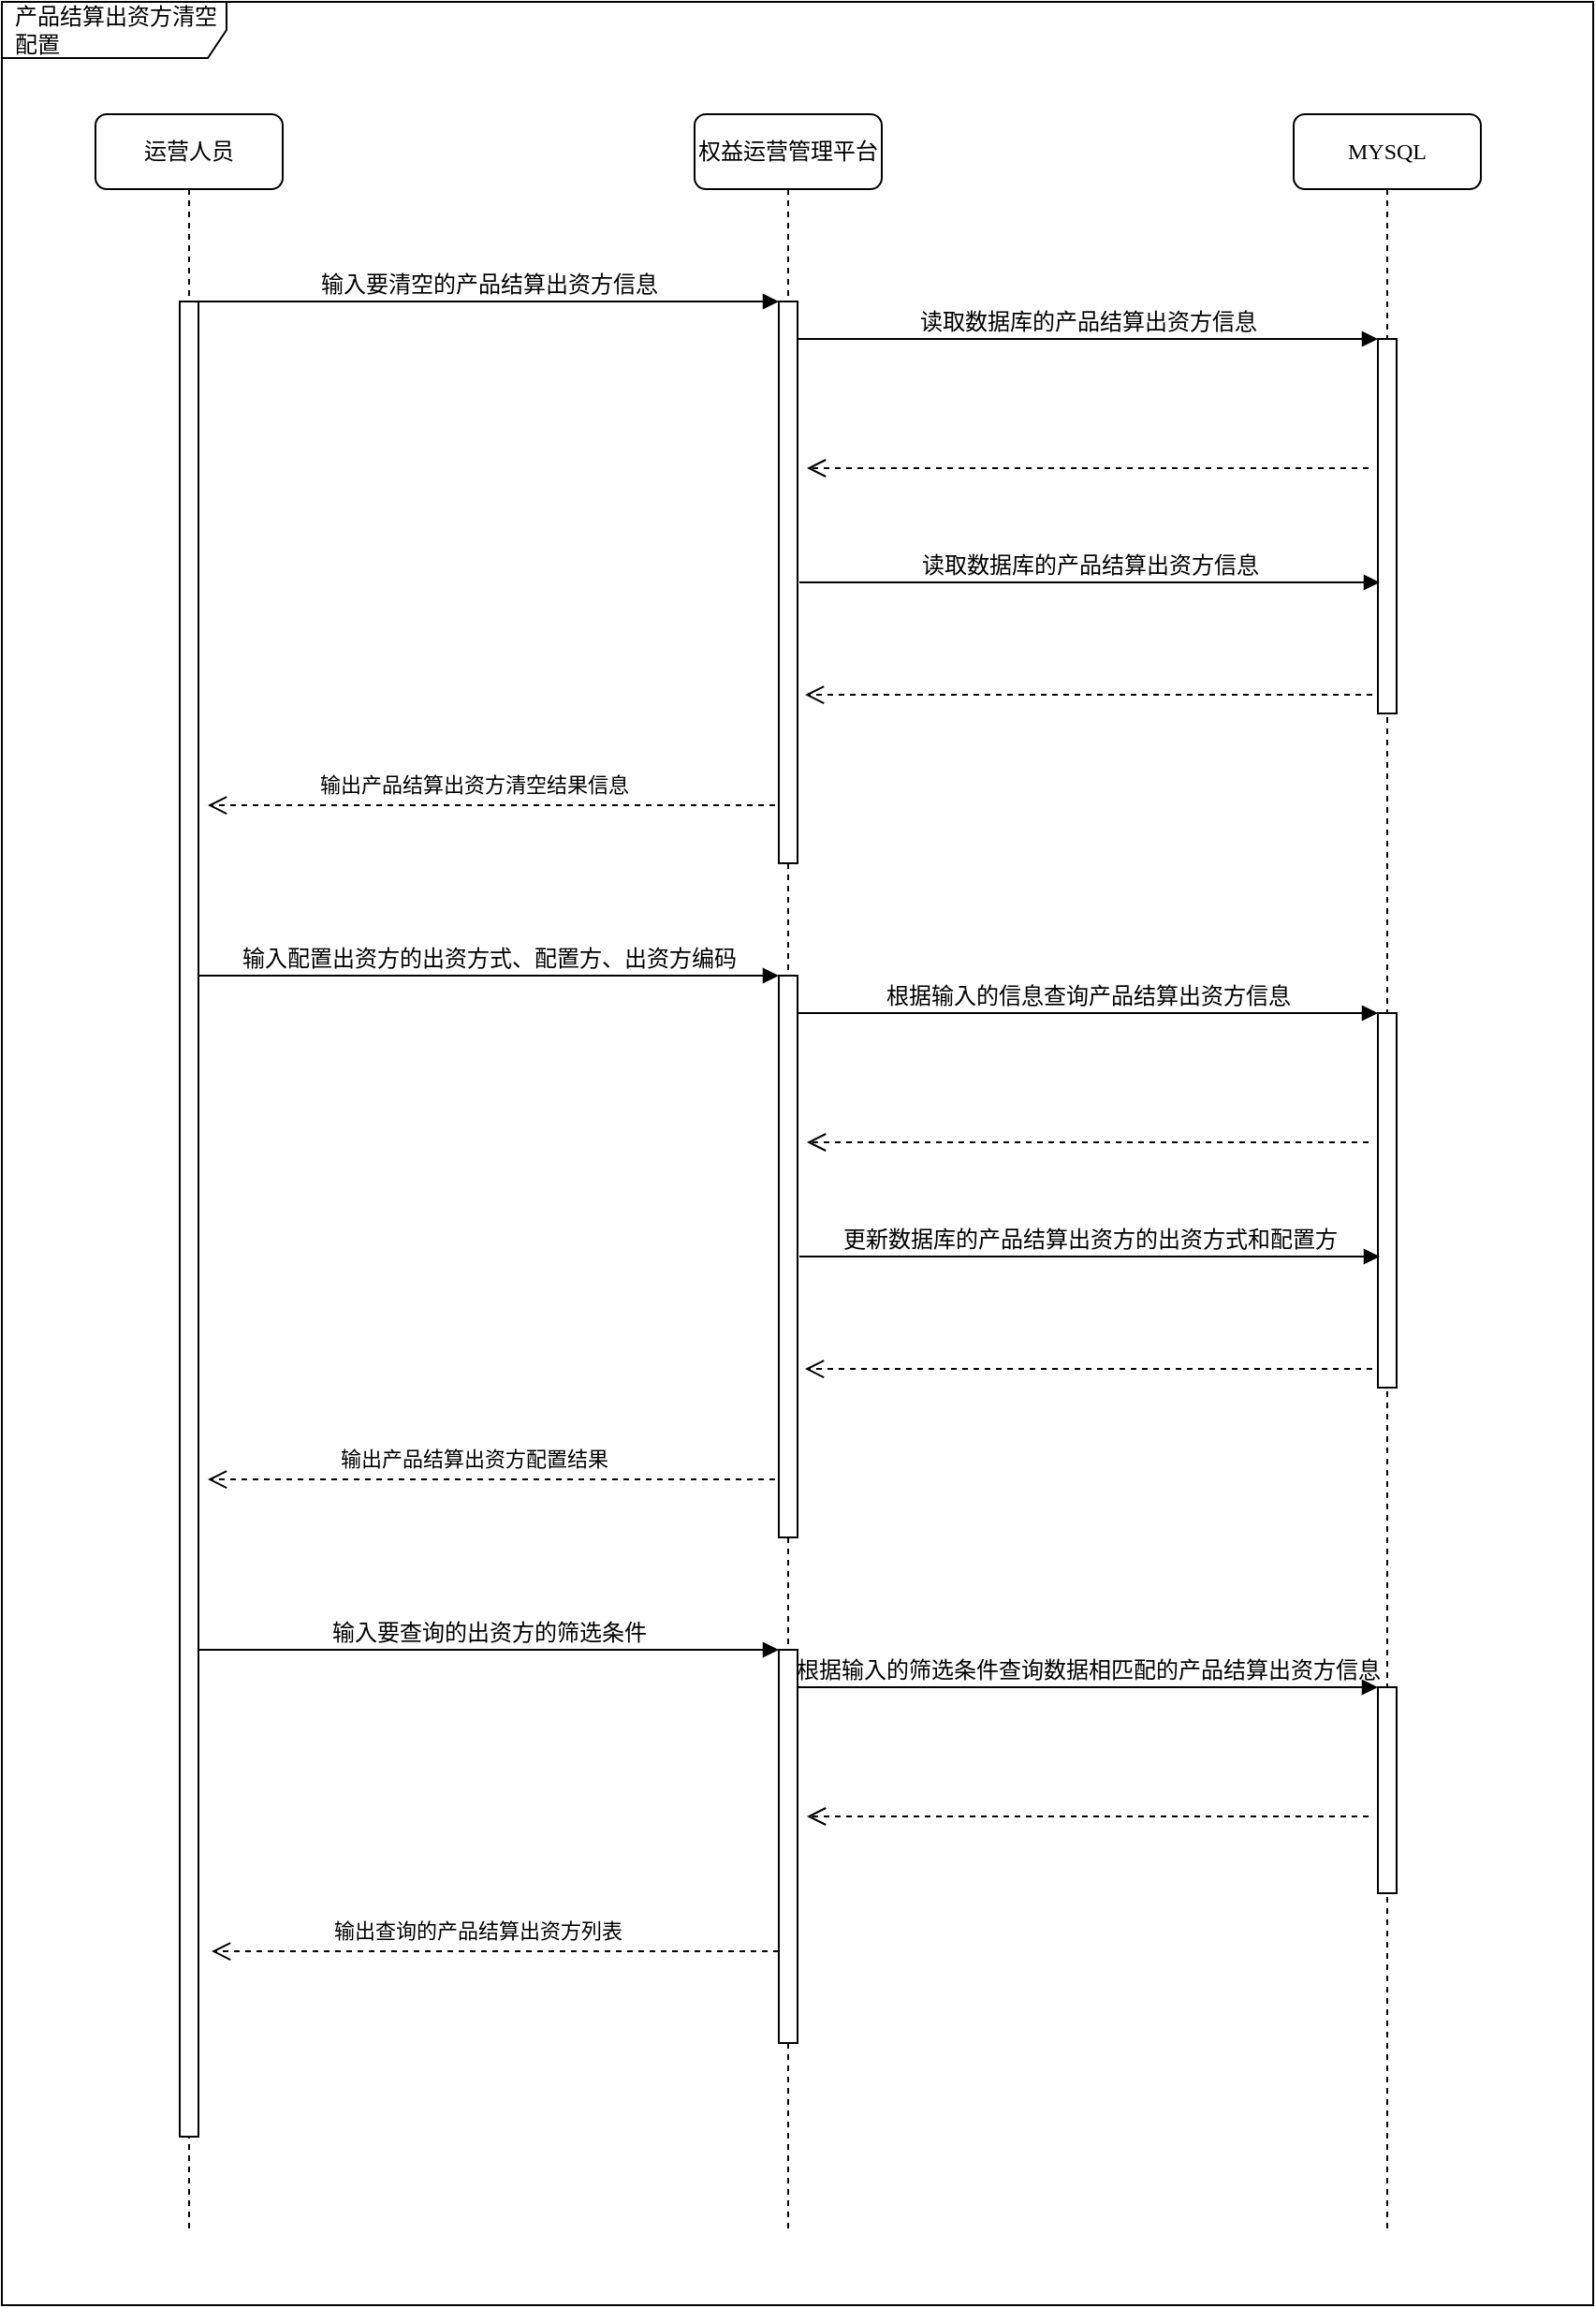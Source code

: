 <mxfile version="14.4.3" type="github" pages="9">
  <diagram name="产品结算出资方清空配置" id="13e1069c-82ec-6db2-03f1-153e76fe0fe0">
    <mxGraphModel dx="2042" dy="582" grid="1" gridSize="10" guides="1" tooltips="1" connect="1" arrows="1" fold="1" page="1" pageScale="1" pageWidth="1100" pageHeight="850" background="#ffffff" math="0" shadow="0">
      <root>
        <mxCell id="0" />
        <mxCell id="1" parent="0" />
        <mxCell id="7baba1c4bc27f4b0-2" value="权益运营管理平台" style="shape=umlLifeline;perimeter=lifelinePerimeter;whiteSpace=wrap;html=1;container=1;collapsible=0;recursiveResize=0;outlineConnect=0;rounded=1;shadow=0;comic=0;labelBackgroundColor=none;strokeWidth=1;fontFamily=Verdana;fontSize=12;align=center;" parent="1" vertex="1">
          <mxGeometry x="240" y="80" width="100" height="1130" as="geometry" />
        </mxCell>
        <mxCell id="7baba1c4bc27f4b0-10" value="" style="html=1;points=[];perimeter=orthogonalPerimeter;rounded=0;shadow=0;comic=0;labelBackgroundColor=none;strokeWidth=1;fontFamily=Verdana;fontSize=12;align=center;" parent="7baba1c4bc27f4b0-2" vertex="1">
          <mxGeometry x="45" y="100" width="10" height="300" as="geometry" />
        </mxCell>
        <mxCell id="7baba1c4bc27f4b0-3" value="MYSQL" style="shape=umlLifeline;perimeter=lifelinePerimeter;whiteSpace=wrap;html=1;container=1;collapsible=0;recursiveResize=0;outlineConnect=0;rounded=1;shadow=0;comic=0;labelBackgroundColor=none;strokeWidth=1;fontFamily=Verdana;fontSize=12;align=center;" parent="1" vertex="1">
          <mxGeometry x="560" y="80" width="100" height="1130" as="geometry" />
        </mxCell>
        <mxCell id="7baba1c4bc27f4b0-13" value="" style="html=1;points=[];perimeter=orthogonalPerimeter;rounded=0;shadow=0;comic=0;labelBackgroundColor=none;strokeWidth=1;fontFamily=Verdana;fontSize=12;align=center;" parent="7baba1c4bc27f4b0-3" vertex="1">
          <mxGeometry x="45" y="120" width="10" height="200" as="geometry" />
        </mxCell>
        <mxCell id="7baba1c4bc27f4b0-8" value="运营人员" style="shape=umlLifeline;perimeter=lifelinePerimeter;whiteSpace=wrap;html=1;container=1;collapsible=0;recursiveResize=0;outlineConnect=0;rounded=1;shadow=0;comic=0;labelBackgroundColor=none;strokeWidth=1;fontFamily=Verdana;fontSize=12;align=center;" parent="1" vertex="1">
          <mxGeometry x="-80" y="80" width="100" height="1130" as="geometry" />
        </mxCell>
        <mxCell id="7baba1c4bc27f4b0-9" value="" style="html=1;points=[];perimeter=orthogonalPerimeter;rounded=0;shadow=0;comic=0;labelBackgroundColor=none;strokeWidth=1;fontFamily=Verdana;fontSize=12;align=center;" parent="7baba1c4bc27f4b0-8" vertex="1">
          <mxGeometry x="45" y="100" width="10" height="980" as="geometry" />
        </mxCell>
        <mxCell id="7baba1c4bc27f4b0-11" value="输入要清空的产品结算出资方信息" style="html=1;verticalAlign=bottom;endArrow=block;entryX=0;entryY=0;labelBackgroundColor=none;fontFamily=Verdana;fontSize=12;edgeStyle=elbowEdgeStyle;elbow=vertical;" parent="1" source="7baba1c4bc27f4b0-9" target="7baba1c4bc27f4b0-10" edge="1">
          <mxGeometry relative="1" as="geometry">
            <mxPoint x="220" y="190" as="sourcePoint" />
          </mxGeometry>
        </mxCell>
        <mxCell id="7baba1c4bc27f4b0-14" value="读取数据库的产品结算出资方信息" style="html=1;verticalAlign=bottom;endArrow=block;entryX=0;entryY=0;labelBackgroundColor=none;fontFamily=Verdana;fontSize=12;edgeStyle=elbowEdgeStyle;elbow=vertical;" parent="1" source="7baba1c4bc27f4b0-10" target="7baba1c4bc27f4b0-13" edge="1">
          <mxGeometry relative="1" as="geometry">
            <mxPoint x="370" y="200" as="sourcePoint" />
          </mxGeometry>
        </mxCell>
        <mxCell id="QOEBCdGg7BkUxKvmKy8q-4" value="" style="html=1;verticalAlign=bottom;endArrow=open;dashed=1;endSize=8;" parent="1" edge="1">
          <mxGeometry relative="1" as="geometry">
            <mxPoint x="600" y="269" as="sourcePoint" />
            <mxPoint x="300" y="269" as="targetPoint" />
          </mxGeometry>
        </mxCell>
        <mxCell id="QOEBCdGg7BkUxKvmKy8q-6" value="读取数据库的产品结算出资方信息" style="html=1;verticalAlign=bottom;endArrow=block;entryX=0;entryY=0;labelBackgroundColor=none;fontFamily=Verdana;fontSize=12;edgeStyle=elbowEdgeStyle;elbow=vertical;" parent="1" edge="1">
          <mxGeometry relative="1" as="geometry">
            <mxPoint x="296" y="330" as="sourcePoint" />
            <mxPoint x="606" y="330.0" as="targetPoint" />
          </mxGeometry>
        </mxCell>
        <mxCell id="QOEBCdGg7BkUxKvmKy8q-7" value="" style="html=1;verticalAlign=bottom;endArrow=open;dashed=1;endSize=8;entryX=1.2;entryY=0.387;entryDx=0;entryDy=0;entryPerimeter=0;" parent="1" edge="1">
          <mxGeometry relative="1" as="geometry">
            <mxPoint x="602" y="390" as="sourcePoint" />
            <mxPoint x="299" y="390.01" as="targetPoint" />
          </mxGeometry>
        </mxCell>
        <mxCell id="QOEBCdGg7BkUxKvmKy8q-10" value="" style="html=1;verticalAlign=bottom;endArrow=open;dashed=1;endSize=8;entryX=1.2;entryY=0.387;entryDx=0;entryDy=0;entryPerimeter=0;" parent="1" edge="1">
          <mxGeometry relative="1" as="geometry">
            <mxPoint x="283" y="449" as="sourcePoint" />
            <mxPoint x="-20" y="449.01" as="targetPoint" />
          </mxGeometry>
        </mxCell>
        <mxCell id="QOEBCdGg7BkUxKvmKy8q-11" value="输出产品结算出资方清空结果信息" style="edgeLabel;html=1;align=center;verticalAlign=middle;resizable=0;points=[];" parent="QOEBCdGg7BkUxKvmKy8q-10" vertex="1" connectable="0">
          <mxGeometry x="0.102" y="-1" relative="1" as="geometry">
            <mxPoint x="6" y="-10.01" as="offset" />
          </mxGeometry>
        </mxCell>
        <mxCell id="QOEBCdGg7BkUxKvmKy8q-17" value="" style="html=1;points=[];perimeter=orthogonalPerimeter;rounded=0;shadow=0;comic=0;labelBackgroundColor=none;strokeWidth=1;fontFamily=Verdana;fontSize=12;align=center;" parent="1" vertex="1">
          <mxGeometry x="285" y="540" width="10" height="300" as="geometry" />
        </mxCell>
        <mxCell id="QOEBCdGg7BkUxKvmKy8q-18" value="" style="html=1;points=[];perimeter=orthogonalPerimeter;rounded=0;shadow=0;comic=0;labelBackgroundColor=none;strokeWidth=1;fontFamily=Verdana;fontSize=12;align=center;" parent="1" vertex="1">
          <mxGeometry x="605" y="560" width="10" height="200" as="geometry" />
        </mxCell>
        <mxCell id="QOEBCdGg7BkUxKvmKy8q-19" value="输入配置出资方的出资方式、配置方、出资方编码" style="html=1;verticalAlign=bottom;endArrow=block;entryX=0;entryY=0;labelBackgroundColor=none;fontFamily=Verdana;fontSize=12;edgeStyle=elbowEdgeStyle;elbow=vertical;" parent="1" target="QOEBCdGg7BkUxKvmKy8q-17" edge="1">
          <mxGeometry relative="1" as="geometry">
            <mxPoint x="-25" y="540" as="sourcePoint" />
          </mxGeometry>
        </mxCell>
        <mxCell id="QOEBCdGg7BkUxKvmKy8q-20" value="根据输入的信息查询产品结算出资方信息" style="html=1;verticalAlign=bottom;endArrow=block;entryX=0;entryY=0;labelBackgroundColor=none;fontFamily=Verdana;fontSize=12;edgeStyle=elbowEdgeStyle;elbow=vertical;" parent="1" source="QOEBCdGg7BkUxKvmKy8q-17" target="QOEBCdGg7BkUxKvmKy8q-18" edge="1">
          <mxGeometry relative="1" as="geometry">
            <mxPoint x="370" y="560" as="sourcePoint" />
          </mxGeometry>
        </mxCell>
        <mxCell id="QOEBCdGg7BkUxKvmKy8q-21" value="" style="html=1;verticalAlign=bottom;endArrow=open;dashed=1;endSize=8;" parent="1" edge="1">
          <mxGeometry relative="1" as="geometry">
            <mxPoint x="600" y="629" as="sourcePoint" />
            <mxPoint x="300" y="629" as="targetPoint" />
          </mxGeometry>
        </mxCell>
        <mxCell id="QOEBCdGg7BkUxKvmKy8q-22" value="更新数据库的产品结算出资方的出资方式和配置方" style="html=1;verticalAlign=bottom;endArrow=block;entryX=0;entryY=0;labelBackgroundColor=none;fontFamily=Verdana;fontSize=12;edgeStyle=elbowEdgeStyle;elbow=vertical;" parent="1" edge="1">
          <mxGeometry relative="1" as="geometry">
            <mxPoint x="296" y="690" as="sourcePoint" />
            <mxPoint x="606" y="690.0" as="targetPoint" />
          </mxGeometry>
        </mxCell>
        <mxCell id="QOEBCdGg7BkUxKvmKy8q-23" value="" style="html=1;verticalAlign=bottom;endArrow=open;dashed=1;endSize=8;entryX=1.2;entryY=0.387;entryDx=0;entryDy=0;entryPerimeter=0;" parent="1" edge="1">
          <mxGeometry relative="1" as="geometry">
            <mxPoint x="602" y="750" as="sourcePoint" />
            <mxPoint x="299" y="750.01" as="targetPoint" />
          </mxGeometry>
        </mxCell>
        <mxCell id="QOEBCdGg7BkUxKvmKy8q-24" value="" style="html=1;verticalAlign=bottom;endArrow=open;dashed=1;endSize=8;entryX=1.2;entryY=0.387;entryDx=0;entryDy=0;entryPerimeter=0;" parent="1" edge="1">
          <mxGeometry relative="1" as="geometry">
            <mxPoint x="283" y="809" as="sourcePoint" />
            <mxPoint x="-20" y="809.01" as="targetPoint" />
          </mxGeometry>
        </mxCell>
        <mxCell id="QOEBCdGg7BkUxKvmKy8q-25" value="输出产品结算出资方配置结果" style="edgeLabel;html=1;align=center;verticalAlign=middle;resizable=0;points=[];" parent="QOEBCdGg7BkUxKvmKy8q-24" vertex="1" connectable="0">
          <mxGeometry x="0.102" y="-1" relative="1" as="geometry">
            <mxPoint x="6" y="-10.01" as="offset" />
          </mxGeometry>
        </mxCell>
        <mxCell id="QOEBCdGg7BkUxKvmKy8q-35" value="" style="html=1;points=[];perimeter=orthogonalPerimeter;rounded=0;shadow=0;comic=0;labelBackgroundColor=none;strokeWidth=1;fontFamily=Verdana;fontSize=12;align=center;" parent="1" vertex="1">
          <mxGeometry x="285" y="900" width="10" height="210" as="geometry" />
        </mxCell>
        <mxCell id="QOEBCdGg7BkUxKvmKy8q-36" value="" style="html=1;points=[];perimeter=orthogonalPerimeter;rounded=0;shadow=0;comic=0;labelBackgroundColor=none;strokeWidth=1;fontFamily=Verdana;fontSize=12;align=center;" parent="1" vertex="1">
          <mxGeometry x="605" y="920" width="10" height="110" as="geometry" />
        </mxCell>
        <mxCell id="QOEBCdGg7BkUxKvmKy8q-37" value="输入要查询的出资方的筛选条件" style="html=1;verticalAlign=bottom;endArrow=block;entryX=0;entryY=0;labelBackgroundColor=none;fontFamily=Verdana;fontSize=12;edgeStyle=elbowEdgeStyle;elbow=vertical;" parent="1" target="QOEBCdGg7BkUxKvmKy8q-35" edge="1">
          <mxGeometry relative="1" as="geometry">
            <mxPoint x="-25" y="900" as="sourcePoint" />
          </mxGeometry>
        </mxCell>
        <mxCell id="QOEBCdGg7BkUxKvmKy8q-38" value="根据输入的筛选条件查询数据相匹配的产品结算出资方信息" style="html=1;verticalAlign=bottom;endArrow=block;entryX=0;entryY=0;labelBackgroundColor=none;fontFamily=Verdana;fontSize=12;edgeStyle=elbowEdgeStyle;elbow=vertical;" parent="1" source="QOEBCdGg7BkUxKvmKy8q-35" target="QOEBCdGg7BkUxKvmKy8q-36" edge="1">
          <mxGeometry relative="1" as="geometry">
            <mxPoint x="370" y="920" as="sourcePoint" />
          </mxGeometry>
        </mxCell>
        <mxCell id="QOEBCdGg7BkUxKvmKy8q-39" value="" style="html=1;verticalAlign=bottom;endArrow=open;dashed=1;endSize=8;" parent="1" edge="1">
          <mxGeometry relative="1" as="geometry">
            <mxPoint x="600" y="989" as="sourcePoint" />
            <mxPoint x="300" y="989" as="targetPoint" />
          </mxGeometry>
        </mxCell>
        <mxCell id="QOEBCdGg7BkUxKvmKy8q-42" value="" style="html=1;verticalAlign=bottom;endArrow=open;dashed=1;endSize=8;entryX=1.2;entryY=0.387;entryDx=0;entryDy=0;entryPerimeter=0;" parent="1" edge="1">
          <mxGeometry relative="1" as="geometry">
            <mxPoint x="285" y="1061" as="sourcePoint" />
            <mxPoint x="-18" y="1061.01" as="targetPoint" />
          </mxGeometry>
        </mxCell>
        <mxCell id="QOEBCdGg7BkUxKvmKy8q-43" value="输出查询的产品结算出资方列表" style="edgeLabel;html=1;align=center;verticalAlign=middle;resizable=0;points=[];" parent="QOEBCdGg7BkUxKvmKy8q-42" vertex="1" connectable="0">
          <mxGeometry x="0.102" y="-1" relative="1" as="geometry">
            <mxPoint x="6" y="-10.01" as="offset" />
          </mxGeometry>
        </mxCell>
        <mxCell id="N47ZfhjC4XfN20bXHLhz-1" value="产品结算出资方清空配置" style="shape=umlFrame;whiteSpace=wrap;html=1;width=120;height=30;boundedLbl=1;verticalAlign=middle;align=left;spacingLeft=5;" vertex="1" parent="1">
          <mxGeometry x="-130" y="20" width="850" height="1230" as="geometry" />
        </mxCell>
      </root>
    </mxGraphModel>
  </diagram>
  <diagram id="PsRtgLJzF0TQro7y4MLt" name="结算出资方导入功能">
    <mxGraphModel dx="1769" dy="582" grid="1" gridSize="10" guides="1" tooltips="1" connect="1" arrows="1" fold="1" page="1" pageScale="1" pageWidth="827" pageHeight="1169" math="0" shadow="0">
      <root>
        <mxCell id="k_qzTdcDjcWE_h4hIg0c-0" />
        <mxCell id="k_qzTdcDjcWE_h4hIg0c-1" parent="k_qzTdcDjcWE_h4hIg0c-0" />
        <mxCell id="rMkSkto-XCq4qBdDDRPG-0" value="权益运营管理平台" style="shape=umlLifeline;perimeter=lifelinePerimeter;whiteSpace=wrap;html=1;container=1;collapsible=0;recursiveResize=0;outlineConnect=0;rounded=1;shadow=0;comic=0;labelBackgroundColor=none;strokeWidth=1;fontFamily=Verdana;fontSize=12;align=center;" parent="k_qzTdcDjcWE_h4hIg0c-1" vertex="1">
          <mxGeometry x="240" y="80" width="100" height="1130" as="geometry" />
        </mxCell>
        <mxCell id="rMkSkto-XCq4qBdDDRPG-1" value="" style="html=1;points=[];perimeter=orthogonalPerimeter;rounded=0;shadow=0;comic=0;labelBackgroundColor=none;strokeWidth=1;fontFamily=Verdana;fontSize=12;align=center;" parent="rMkSkto-XCq4qBdDDRPG-0" vertex="1">
          <mxGeometry x="45" y="100" width="10" height="180" as="geometry" />
        </mxCell>
        <mxCell id="rMkSkto-XCq4qBdDDRPG-2" value="MYSQL" style="shape=umlLifeline;perimeter=lifelinePerimeter;whiteSpace=wrap;html=1;container=1;collapsible=0;recursiveResize=0;outlineConnect=0;rounded=1;shadow=0;comic=0;labelBackgroundColor=none;strokeWidth=1;fontFamily=Verdana;fontSize=12;align=center;" parent="k_qzTdcDjcWE_h4hIg0c-1" vertex="1">
          <mxGeometry x="560" y="80" width="100" height="1130" as="geometry" />
        </mxCell>
        <mxCell id="rMkSkto-XCq4qBdDDRPG-3" value="" style="html=1;points=[];perimeter=orthogonalPerimeter;rounded=0;shadow=0;comic=0;labelBackgroundColor=none;strokeWidth=1;fontFamily=Verdana;fontSize=12;align=center;" parent="rMkSkto-XCq4qBdDDRPG-2" vertex="1">
          <mxGeometry x="45" y="120" width="10" height="110" as="geometry" />
        </mxCell>
        <mxCell id="rMkSkto-XCq4qBdDDRPG-4" value="运营人员" style="shape=umlLifeline;perimeter=lifelinePerimeter;whiteSpace=wrap;html=1;container=1;collapsible=0;recursiveResize=0;outlineConnect=0;rounded=1;shadow=0;comic=0;labelBackgroundColor=none;strokeWidth=1;fontFamily=Verdana;fontSize=12;align=center;" parent="k_qzTdcDjcWE_h4hIg0c-1" vertex="1">
          <mxGeometry x="-80" y="80" width="100" height="1130" as="geometry" />
        </mxCell>
        <mxCell id="rMkSkto-XCq4qBdDDRPG-5" value="" style="html=1;points=[];perimeter=orthogonalPerimeter;rounded=0;shadow=0;comic=0;labelBackgroundColor=none;strokeWidth=1;fontFamily=Verdana;fontSize=12;align=center;" parent="rMkSkto-XCq4qBdDDRPG-4" vertex="1">
          <mxGeometry x="45" y="100" width="10" height="980" as="geometry" />
        </mxCell>
        <mxCell id="rMkSkto-XCq4qBdDDRPG-6" value="输入要下载的结算出资方导入模版编码" style="html=1;verticalAlign=bottom;endArrow=block;entryX=0;entryY=0;labelBackgroundColor=none;fontFamily=Verdana;fontSize=12;edgeStyle=elbowEdgeStyle;elbow=vertical;" parent="k_qzTdcDjcWE_h4hIg0c-1" source="rMkSkto-XCq4qBdDDRPG-5" target="rMkSkto-XCq4qBdDDRPG-1" edge="1">
          <mxGeometry relative="1" as="geometry">
            <mxPoint x="220" y="190" as="sourcePoint" />
          </mxGeometry>
        </mxCell>
        <mxCell id="rMkSkto-XCq4qBdDDRPG-7" value="根据输入的结算出资方导入模版编码&lt;br&gt;查询数据相对应的导入模板文件" style="html=1;verticalAlign=bottom;endArrow=block;entryX=0;entryY=0;labelBackgroundColor=none;fontFamily=Verdana;fontSize=12;edgeStyle=elbowEdgeStyle;elbow=vertical;" parent="k_qzTdcDjcWE_h4hIg0c-1" source="rMkSkto-XCq4qBdDDRPG-1" target="rMkSkto-XCq4qBdDDRPG-3" edge="1">
          <mxGeometry relative="1" as="geometry">
            <mxPoint x="370" y="200" as="sourcePoint" />
          </mxGeometry>
        </mxCell>
        <mxCell id="rMkSkto-XCq4qBdDDRPG-8" value="" style="html=1;verticalAlign=bottom;endArrow=open;dashed=1;endSize=8;" parent="k_qzTdcDjcWE_h4hIg0c-1" edge="1">
          <mxGeometry relative="1" as="geometry">
            <mxPoint x="600" y="269" as="sourcePoint" />
            <mxPoint x="300" y="269" as="targetPoint" />
          </mxGeometry>
        </mxCell>
        <mxCell id="rMkSkto-XCq4qBdDDRPG-11" value="" style="html=1;verticalAlign=bottom;endArrow=open;dashed=1;endSize=8;entryX=1.2;entryY=0.387;entryDx=0;entryDy=0;entryPerimeter=0;" parent="k_qzTdcDjcWE_h4hIg0c-1" edge="1">
          <mxGeometry relative="1" as="geometry">
            <mxPoint x="278" y="340" as="sourcePoint" />
            <mxPoint x="-25" y="340.01" as="targetPoint" />
          </mxGeometry>
        </mxCell>
        <mxCell id="rMkSkto-XCq4qBdDDRPG-12" value="输出结算出资方导入模版文件" style="edgeLabel;html=1;align=center;verticalAlign=middle;resizable=0;points=[];" parent="rMkSkto-XCq4qBdDDRPG-11" vertex="1" connectable="0">
          <mxGeometry x="0.102" y="-1" relative="1" as="geometry">
            <mxPoint x="6" y="-10.01" as="offset" />
          </mxGeometry>
        </mxCell>
        <mxCell id="rMkSkto-XCq4qBdDDRPG-13" value="" style="html=1;points=[];perimeter=orthogonalPerimeter;rounded=0;shadow=0;comic=0;labelBackgroundColor=none;strokeWidth=1;fontFamily=Verdana;fontSize=12;align=center;" parent="k_qzTdcDjcWE_h4hIg0c-1" vertex="1">
          <mxGeometry x="285" y="468" width="10" height="300" as="geometry" />
        </mxCell>
        <mxCell id="rMkSkto-XCq4qBdDDRPG-14" value="" style="html=1;points=[];perimeter=orthogonalPerimeter;rounded=0;shadow=0;comic=0;labelBackgroundColor=none;strokeWidth=1;fontFamily=Verdana;fontSize=12;align=center;" parent="k_qzTdcDjcWE_h4hIg0c-1" vertex="1">
          <mxGeometry x="605" y="488" width="10" height="200" as="geometry" />
        </mxCell>
        <mxCell id="rMkSkto-XCq4qBdDDRPG-15" value="输入要导入的结算出资方文件" style="html=1;verticalAlign=bottom;endArrow=block;entryX=0;entryY=0;labelBackgroundColor=none;fontFamily=Verdana;fontSize=12;edgeStyle=elbowEdgeStyle;elbow=vertical;" parent="k_qzTdcDjcWE_h4hIg0c-1" target="rMkSkto-XCq4qBdDDRPG-13" edge="1">
          <mxGeometry relative="1" as="geometry">
            <mxPoint x="-25" y="468" as="sourcePoint" />
          </mxGeometry>
        </mxCell>
        <mxCell id="rMkSkto-XCq4qBdDDRPG-16" value="读取数据库的产品信息" style="html=1;verticalAlign=bottom;endArrow=block;entryX=0;entryY=0;labelBackgroundColor=none;fontFamily=Verdana;fontSize=12;edgeStyle=elbowEdgeStyle;elbow=vertical;" parent="k_qzTdcDjcWE_h4hIg0c-1" source="rMkSkto-XCq4qBdDDRPG-13" target="rMkSkto-XCq4qBdDDRPG-14" edge="1">
          <mxGeometry relative="1" as="geometry">
            <mxPoint x="370" y="488" as="sourcePoint" />
          </mxGeometry>
        </mxCell>
        <mxCell id="rMkSkto-XCq4qBdDDRPG-17" value="" style="html=1;verticalAlign=bottom;endArrow=open;dashed=1;endSize=8;" parent="k_qzTdcDjcWE_h4hIg0c-1" edge="1">
          <mxGeometry relative="1" as="geometry">
            <mxPoint x="600" y="557" as="sourcePoint" />
            <mxPoint x="300" y="557" as="targetPoint" />
          </mxGeometry>
        </mxCell>
        <mxCell id="rMkSkto-XCq4qBdDDRPG-18" value="将结算出资方的数据写入到数据中" style="html=1;verticalAlign=bottom;endArrow=block;entryX=0;entryY=0;labelBackgroundColor=none;fontFamily=Verdana;fontSize=12;edgeStyle=elbowEdgeStyle;elbow=vertical;" parent="k_qzTdcDjcWE_h4hIg0c-1" edge="1">
          <mxGeometry relative="1" as="geometry">
            <mxPoint x="296" y="618" as="sourcePoint" />
            <mxPoint x="606" y="618.0" as="targetPoint" />
          </mxGeometry>
        </mxCell>
        <mxCell id="rMkSkto-XCq4qBdDDRPG-19" value="" style="html=1;verticalAlign=bottom;endArrow=open;dashed=1;endSize=8;entryX=1.2;entryY=0.387;entryDx=0;entryDy=0;entryPerimeter=0;" parent="k_qzTdcDjcWE_h4hIg0c-1" edge="1">
          <mxGeometry relative="1" as="geometry">
            <mxPoint x="602" y="678" as="sourcePoint" />
            <mxPoint x="299" y="678.01" as="targetPoint" />
          </mxGeometry>
        </mxCell>
        <mxCell id="rMkSkto-XCq4qBdDDRPG-20" value="" style="html=1;verticalAlign=bottom;endArrow=open;dashed=1;endSize=8;entryX=1.2;entryY=0.387;entryDx=0;entryDy=0;entryPerimeter=0;" parent="k_qzTdcDjcWE_h4hIg0c-1" edge="1">
          <mxGeometry relative="1" as="geometry">
            <mxPoint x="283" y="737" as="sourcePoint" />
            <mxPoint x="-20" y="737.01" as="targetPoint" />
          </mxGeometry>
        </mxCell>
        <mxCell id="rMkSkto-XCq4qBdDDRPG-21" value="输出结算出资方导入结果" style="edgeLabel;html=1;align=center;verticalAlign=middle;resizable=0;points=[];" parent="rMkSkto-XCq4qBdDDRPG-20" vertex="1" connectable="0">
          <mxGeometry x="0.102" y="-1" relative="1" as="geometry">
            <mxPoint x="6" y="-10.01" as="offset" />
          </mxGeometry>
        </mxCell>
        <mxCell id="rMkSkto-XCq4qBdDDRPG-22" value="" style="html=1;points=[];perimeter=orthogonalPerimeter;rounded=0;shadow=0;comic=0;labelBackgroundColor=none;strokeWidth=1;fontFamily=Verdana;fontSize=12;align=center;" parent="k_qzTdcDjcWE_h4hIg0c-1" vertex="1">
          <mxGeometry x="285" y="900" width="10" height="210" as="geometry" />
        </mxCell>
        <mxCell id="rMkSkto-XCq4qBdDDRPG-23" value="" style="html=1;points=[];perimeter=orthogonalPerimeter;rounded=0;shadow=0;comic=0;labelBackgroundColor=none;strokeWidth=1;fontFamily=Verdana;fontSize=12;align=center;" parent="k_qzTdcDjcWE_h4hIg0c-1" vertex="1">
          <mxGeometry x="605" y="920" width="10" height="110" as="geometry" />
        </mxCell>
        <mxCell id="rMkSkto-XCq4qBdDDRPG-24" value="输入要下载的文件信息" style="html=1;verticalAlign=bottom;endArrow=block;entryX=0;entryY=0;labelBackgroundColor=none;fontFamily=Verdana;fontSize=12;edgeStyle=elbowEdgeStyle;elbow=vertical;" parent="k_qzTdcDjcWE_h4hIg0c-1" target="rMkSkto-XCq4qBdDDRPG-22" edge="1">
          <mxGeometry relative="1" as="geometry">
            <mxPoint x="-25" y="900" as="sourcePoint" />
          </mxGeometry>
        </mxCell>
        <mxCell id="rMkSkto-XCq4qBdDDRPG-25" value="查询数据导入失败的出资方信息" style="html=1;verticalAlign=bottom;endArrow=block;entryX=0;entryY=0;labelBackgroundColor=none;fontFamily=Verdana;fontSize=12;edgeStyle=elbowEdgeStyle;elbow=vertical;" parent="k_qzTdcDjcWE_h4hIg0c-1" source="rMkSkto-XCq4qBdDDRPG-22" target="rMkSkto-XCq4qBdDDRPG-23" edge="1">
          <mxGeometry relative="1" as="geometry">
            <mxPoint x="370" y="920" as="sourcePoint" />
          </mxGeometry>
        </mxCell>
        <mxCell id="rMkSkto-XCq4qBdDDRPG-26" value="" style="html=1;verticalAlign=bottom;endArrow=open;dashed=1;endSize=8;" parent="k_qzTdcDjcWE_h4hIg0c-1" edge="1">
          <mxGeometry relative="1" as="geometry">
            <mxPoint x="600" y="989" as="sourcePoint" />
            <mxPoint x="300" y="989" as="targetPoint" />
          </mxGeometry>
        </mxCell>
        <mxCell id="rMkSkto-XCq4qBdDDRPG-27" value="" style="html=1;verticalAlign=bottom;endArrow=open;dashed=1;endSize=8;entryX=1.2;entryY=0.387;entryDx=0;entryDy=0;entryPerimeter=0;" parent="k_qzTdcDjcWE_h4hIg0c-1" edge="1">
          <mxGeometry relative="1" as="geometry">
            <mxPoint x="285" y="1061" as="sourcePoint" />
            <mxPoint x="-18" y="1061.01" as="targetPoint" />
          </mxGeometry>
        </mxCell>
        <mxCell id="rMkSkto-XCq4qBdDDRPG-28" value="输出结算出资方错误文件" style="edgeLabel;html=1;align=center;verticalAlign=middle;resizable=0;points=[];" parent="rMkSkto-XCq4qBdDDRPG-27" vertex="1" connectable="0">
          <mxGeometry x="0.102" y="-1" relative="1" as="geometry">
            <mxPoint x="6" y="-10.01" as="offset" />
          </mxGeometry>
        </mxCell>
        <mxCell id="q9csuDHAEcrAiUzQ4caP-0" value="结算出资方导入功能" style="shape=umlFrame;whiteSpace=wrap;html=1;width=120;height=30;boundedLbl=1;verticalAlign=middle;align=left;spacingLeft=5;" vertex="1" parent="k_qzTdcDjcWE_h4hIg0c-1">
          <mxGeometry x="-130" y="20" width="850" height="1230" as="geometry" />
        </mxCell>
      </root>
    </mxGraphModel>
  </diagram>
  <diagram id="wCrynmikJ0dwpKV9LRYc" name="结算出资方导出功能">
    <mxGraphModel dx="1769" dy="582" grid="1" gridSize="10" guides="1" tooltips="1" connect="1" arrows="1" fold="1" page="1" pageScale="1" pageWidth="827" pageHeight="1169" math="0" shadow="0">
      <root>
        <mxCell id="6DVitzfJwe-lK0E2fQCb-0" />
        <mxCell id="6DVitzfJwe-lK0E2fQCb-1" parent="6DVitzfJwe-lK0E2fQCb-0" />
        <mxCell id="SPoO85lyrGOI-U9evigJ-0" value="权益运营管理平台" style="shape=umlLifeline;perimeter=lifelinePerimeter;whiteSpace=wrap;html=1;container=1;collapsible=0;recursiveResize=0;outlineConnect=0;rounded=1;shadow=0;comic=0;labelBackgroundColor=none;strokeWidth=1;fontFamily=Verdana;fontSize=12;align=center;" parent="6DVitzfJwe-lK0E2fQCb-1" vertex="1">
          <mxGeometry x="240" y="80" width="100" height="370" as="geometry" />
        </mxCell>
        <mxCell id="SPoO85lyrGOI-U9evigJ-1" value="" style="html=1;points=[];perimeter=orthogonalPerimeter;rounded=0;shadow=0;comic=0;labelBackgroundColor=none;strokeWidth=1;fontFamily=Verdana;fontSize=12;align=center;" parent="SPoO85lyrGOI-U9evigJ-0" vertex="1">
          <mxGeometry x="45" y="100" width="10" height="180" as="geometry" />
        </mxCell>
        <mxCell id="SPoO85lyrGOI-U9evigJ-2" value="MYSQL" style="shape=umlLifeline;perimeter=lifelinePerimeter;whiteSpace=wrap;html=1;container=1;collapsible=0;recursiveResize=0;outlineConnect=0;rounded=1;shadow=0;comic=0;labelBackgroundColor=none;strokeWidth=1;fontFamily=Verdana;fontSize=12;align=center;" parent="6DVitzfJwe-lK0E2fQCb-1" vertex="1">
          <mxGeometry x="560" y="80" width="100" height="360" as="geometry" />
        </mxCell>
        <mxCell id="SPoO85lyrGOI-U9evigJ-3" value="" style="html=1;points=[];perimeter=orthogonalPerimeter;rounded=0;shadow=0;comic=0;labelBackgroundColor=none;strokeWidth=1;fontFamily=Verdana;fontSize=12;align=center;" parent="SPoO85lyrGOI-U9evigJ-2" vertex="1">
          <mxGeometry x="45" y="120" width="10" height="110" as="geometry" />
        </mxCell>
        <mxCell id="SPoO85lyrGOI-U9evigJ-4" value="运营人员" style="shape=umlLifeline;perimeter=lifelinePerimeter;whiteSpace=wrap;html=1;container=1;collapsible=0;recursiveResize=0;outlineConnect=0;rounded=1;shadow=0;comic=0;labelBackgroundColor=none;strokeWidth=1;fontFamily=Verdana;fontSize=12;align=center;" parent="6DVitzfJwe-lK0E2fQCb-1" vertex="1">
          <mxGeometry x="-80" y="80" width="100" height="370" as="geometry" />
        </mxCell>
        <mxCell id="SPoO85lyrGOI-U9evigJ-5" value="" style="html=1;points=[];perimeter=orthogonalPerimeter;rounded=0;shadow=0;comic=0;labelBackgroundColor=none;strokeWidth=1;fontFamily=Verdana;fontSize=12;align=center;" parent="SPoO85lyrGOI-U9evigJ-4" vertex="1">
          <mxGeometry x="45" y="100" width="10" height="230" as="geometry" />
        </mxCell>
        <mxCell id="SPoO85lyrGOI-U9evigJ-6" value="输入要导出的文件的信息" style="html=1;verticalAlign=bottom;endArrow=block;entryX=0;entryY=0;labelBackgroundColor=none;fontFamily=Verdana;fontSize=12;edgeStyle=elbowEdgeStyle;elbow=vertical;" parent="6DVitzfJwe-lK0E2fQCb-1" source="SPoO85lyrGOI-U9evigJ-5" target="SPoO85lyrGOI-U9evigJ-1" edge="1">
          <mxGeometry relative="1" as="geometry">
            <mxPoint x="220" y="190" as="sourcePoint" />
          </mxGeometry>
        </mxCell>
        <mxCell id="SPoO85lyrGOI-U9evigJ-7" value="根据输入的文件信息读取数据库中出资方的信息" style="html=1;verticalAlign=bottom;endArrow=block;entryX=0;entryY=0;labelBackgroundColor=none;fontFamily=Verdana;fontSize=12;edgeStyle=elbowEdgeStyle;elbow=vertical;" parent="6DVitzfJwe-lK0E2fQCb-1" source="SPoO85lyrGOI-U9evigJ-1" target="SPoO85lyrGOI-U9evigJ-3" edge="1">
          <mxGeometry relative="1" as="geometry">
            <mxPoint x="370" y="200" as="sourcePoint" />
          </mxGeometry>
        </mxCell>
        <mxCell id="SPoO85lyrGOI-U9evigJ-8" value="" style="html=1;verticalAlign=bottom;endArrow=open;dashed=1;endSize=8;" parent="6DVitzfJwe-lK0E2fQCb-1" edge="1">
          <mxGeometry relative="1" as="geometry">
            <mxPoint x="600" y="269" as="sourcePoint" />
            <mxPoint x="300" y="269" as="targetPoint" />
          </mxGeometry>
        </mxCell>
        <mxCell id="SPoO85lyrGOI-U9evigJ-9" value="" style="html=1;verticalAlign=bottom;endArrow=open;dashed=1;endSize=8;entryX=1.2;entryY=0.387;entryDx=0;entryDy=0;entryPerimeter=0;" parent="6DVitzfJwe-lK0E2fQCb-1" edge="1">
          <mxGeometry relative="1" as="geometry">
            <mxPoint x="278" y="340" as="sourcePoint" />
            <mxPoint x="-25" y="340.01" as="targetPoint" />
          </mxGeometry>
        </mxCell>
        <mxCell id="SPoO85lyrGOI-U9evigJ-10" value="输出结算出资方文件" style="edgeLabel;html=1;align=center;verticalAlign=middle;resizable=0;points=[];" parent="SPoO85lyrGOI-U9evigJ-9" vertex="1" connectable="0">
          <mxGeometry x="0.102" y="-1" relative="1" as="geometry">
            <mxPoint x="6" y="-10.01" as="offset" />
          </mxGeometry>
        </mxCell>
        <mxCell id="hgI4HK6HwkoKnNh-9gdQ-0" value="结算出资方导出功能" style="shape=umlFrame;whiteSpace=wrap;html=1;width=120;height=30;boundedLbl=1;verticalAlign=middle;align=left;spacingLeft=5;" vertex="1" parent="6DVitzfJwe-lK0E2fQCb-1">
          <mxGeometry x="-130" y="20" width="850" height="470" as="geometry" />
        </mxCell>
      </root>
    </mxGraphModel>
  </diagram>
  <diagram id="1kakWnOgGuS5dGtCIwOG" name="结算凭证出资方维护">
    <mxGraphModel dx="1769" dy="582" grid="1" gridSize="10" guides="1" tooltips="1" connect="1" arrows="1" fold="1" page="1" pageScale="1" pageWidth="827" pageHeight="1169" math="0" shadow="0">
      <root>
        <mxCell id="MV5Z5HHi6lFMfyLa0NfC-0" />
        <mxCell id="MV5Z5HHi6lFMfyLa0NfC-1" parent="MV5Z5HHi6lFMfyLa0NfC-0" />
        <mxCell id="Dvsk3EDXBaPgoALpnTQ4-0" value="权益运营中台定时任务服务" style="shape=umlLifeline;perimeter=lifelinePerimeter;whiteSpace=wrap;html=1;container=1;collapsible=0;recursiveResize=0;outlineConnect=0;rounded=1;shadow=0;comic=0;labelBackgroundColor=none;strokeWidth=1;fontFamily=Verdana;fontSize=12;align=center;" parent="MV5Z5HHi6lFMfyLa0NfC-1" vertex="1">
          <mxGeometry x="240" y="80" width="100" height="360" as="geometry" />
        </mxCell>
        <mxCell id="Dvsk3EDXBaPgoALpnTQ4-1" value="" style="html=1;points=[];perimeter=orthogonalPerimeter;rounded=0;shadow=0;comic=0;labelBackgroundColor=none;strokeWidth=1;fontFamily=Verdana;fontSize=12;align=center;" parent="Dvsk3EDXBaPgoALpnTQ4-0" vertex="1">
          <mxGeometry x="45" y="100" width="10" height="180" as="geometry" />
        </mxCell>
        <mxCell id="Dvsk3EDXBaPgoALpnTQ4-2" value="权益运营中台服务" style="shape=umlLifeline;perimeter=lifelinePerimeter;whiteSpace=wrap;html=1;container=1;collapsible=0;recursiveResize=0;outlineConnect=0;rounded=1;shadow=0;comic=0;labelBackgroundColor=none;strokeWidth=1;fontFamily=Verdana;fontSize=12;align=center;" parent="MV5Z5HHi6lFMfyLa0NfC-1" vertex="1">
          <mxGeometry x="560" y="80" width="100" height="360" as="geometry" />
        </mxCell>
        <mxCell id="Dvsk3EDXBaPgoALpnTQ4-3" value="" style="html=1;points=[];perimeter=orthogonalPerimeter;rounded=0;shadow=0;comic=0;labelBackgroundColor=none;strokeWidth=1;fontFamily=Verdana;fontSize=12;align=center;" parent="Dvsk3EDXBaPgoALpnTQ4-2" vertex="1">
          <mxGeometry x="45" y="120" width="10" height="110" as="geometry" />
        </mxCell>
        <mxCell id="Dvsk3EDXBaPgoALpnTQ4-7" value="读取数据库结算凭证信息" style="html=1;verticalAlign=bottom;endArrow=block;entryX=0;entryY=0;labelBackgroundColor=none;fontFamily=Verdana;fontSize=12;edgeStyle=elbowEdgeStyle;elbow=vertical;" parent="MV5Z5HHi6lFMfyLa0NfC-1" source="Dvsk3EDXBaPgoALpnTQ4-1" target="Dvsk3EDXBaPgoALpnTQ4-3" edge="1">
          <mxGeometry relative="1" as="geometry">
            <mxPoint x="370" y="200" as="sourcePoint" />
          </mxGeometry>
        </mxCell>
        <mxCell id="Dvsk3EDXBaPgoALpnTQ4-8" value="输出结算凭证差异" style="html=1;verticalAlign=bottom;endArrow=open;dashed=1;endSize=8;" parent="MV5Z5HHi6lFMfyLa0NfC-1" edge="1">
          <mxGeometry relative="1" as="geometry">
            <mxPoint x="600" y="269" as="sourcePoint" />
            <mxPoint x="300" y="269" as="targetPoint" />
          </mxGeometry>
        </mxCell>
        <mxCell id="cxQgM-LjE1xi2MH5mnSa-0" value="结算凭证出资方维护" style="shape=umlFrame;whiteSpace=wrap;html=1;width=120;height=30;boundedLbl=1;verticalAlign=middle;align=left;spacingLeft=5;" vertex="1" parent="MV5Z5HHi6lFMfyLa0NfC-1">
          <mxGeometry x="-11" y="20" width="850" height="470" as="geometry" />
        </mxCell>
      </root>
    </mxGraphModel>
  </diagram>
  <diagram id="vmpln6GbSauv849eRyp4" name="结算服务获取产品信息">
    <mxGraphModel dx="942" dy="582" grid="1" gridSize="10" guides="1" tooltips="1" connect="1" arrows="1" fold="1" page="1" pageScale="1" pageWidth="827" pageHeight="1169" math="0" shadow="0">
      <root>
        <mxCell id="B-NAO9CWKK2GG6x-53zN-0" />
        <mxCell id="B-NAO9CWKK2GG6x-53zN-1" parent="B-NAO9CWKK2GG6x-53zN-0" />
        <mxCell id="rW7Xxov7mbx2PIAjM40H-0" value="结算服务" style="shape=umlLifeline;perimeter=lifelinePerimeter;whiteSpace=wrap;html=1;container=1;collapsible=0;recursiveResize=0;outlineConnect=0;rounded=1;shadow=0;comic=0;labelBackgroundColor=none;strokeWidth=1;fontFamily=Verdana;fontSize=12;align=center;" parent="B-NAO9CWKK2GG6x-53zN-1" vertex="1">
          <mxGeometry x="240" y="80" width="100" height="360" as="geometry" />
        </mxCell>
        <mxCell id="rW7Xxov7mbx2PIAjM40H-1" value="" style="html=1;points=[];perimeter=orthogonalPerimeter;rounded=0;shadow=0;comic=0;labelBackgroundColor=none;strokeWidth=1;fontFamily=Verdana;fontSize=12;align=center;" parent="rW7Xxov7mbx2PIAjM40H-0" vertex="1">
          <mxGeometry x="45" y="100" width="10" height="180" as="geometry" />
        </mxCell>
        <mxCell id="rW7Xxov7mbx2PIAjM40H-2" value="产品服务" style="shape=umlLifeline;perimeter=lifelinePerimeter;whiteSpace=wrap;html=1;container=1;collapsible=0;recursiveResize=0;outlineConnect=0;rounded=1;shadow=0;comic=0;labelBackgroundColor=none;strokeWidth=1;fontFamily=Verdana;fontSize=12;align=center;" parent="B-NAO9CWKK2GG6x-53zN-1" vertex="1">
          <mxGeometry x="560" y="80" width="100" height="360" as="geometry" />
        </mxCell>
        <mxCell id="rW7Xxov7mbx2PIAjM40H-3" value="" style="html=1;points=[];perimeter=orthogonalPerimeter;rounded=0;shadow=0;comic=0;labelBackgroundColor=none;strokeWidth=1;fontFamily=Verdana;fontSize=12;align=center;" parent="rW7Xxov7mbx2PIAjM40H-2" vertex="1">
          <mxGeometry x="45" y="120" width="10" height="110" as="geometry" />
        </mxCell>
        <mxCell id="rW7Xxov7mbx2PIAjM40H-4" value="输入产品信息" style="html=1;verticalAlign=bottom;endArrow=block;entryX=0;entryY=0;labelBackgroundColor=none;fontFamily=Verdana;fontSize=12;edgeStyle=elbowEdgeStyle;elbow=vertical;" parent="B-NAO9CWKK2GG6x-53zN-1" source="rW7Xxov7mbx2PIAjM40H-1" target="rW7Xxov7mbx2PIAjM40H-3" edge="1">
          <mxGeometry relative="1" as="geometry">
            <mxPoint x="370" y="200" as="sourcePoint" />
          </mxGeometry>
        </mxCell>
        <mxCell id="rW7Xxov7mbx2PIAjM40H-5" value="输出产品详情" style="html=1;verticalAlign=bottom;endArrow=open;dashed=1;endSize=8;" parent="B-NAO9CWKK2GG6x-53zN-1" edge="1">
          <mxGeometry relative="1" as="geometry">
            <mxPoint x="600" y="269" as="sourcePoint" />
            <mxPoint x="300" y="269" as="targetPoint" />
          </mxGeometry>
        </mxCell>
        <mxCell id="VDz7mNZpLXwd6ZNd5fQc-0" value="结算服务获取产品信息" style="shape=umlFrame;whiteSpace=wrap;html=1;width=120;height=30;boundedLbl=1;verticalAlign=middle;align=left;spacingLeft=5;" vertex="1" parent="B-NAO9CWKK2GG6x-53zN-1">
          <mxGeometry x="30" y="25" width="850" height="470" as="geometry" />
        </mxCell>
      </root>
    </mxGraphModel>
  </diagram>
  <diagram id="KdBR-mc_ZT9oS00rOinJ" name="结算出资方配置方管理">
    <mxGraphModel dx="1769" dy="582" grid="1" gridSize="10" guides="0" tooltips="1" connect="1" arrows="1" fold="1" page="1" pageScale="1" pageWidth="827" pageHeight="1169" math="0" shadow="0">
      <root>
        <mxCell id="K_L3XzeGhOrNssJDdJkO-0" />
        <mxCell id="K_L3XzeGhOrNssJDdJkO-1" parent="K_L3XzeGhOrNssJDdJkO-0" />
        <mxCell id="9CnwOD2h_jTksdBaYqRV-1" value="结算出资方配置方管理" style="shape=umlFrame;whiteSpace=wrap;html=1;width=120;height=30;boundedLbl=1;verticalAlign=middle;align=left;spacingLeft=5;" vertex="1" parent="K_L3XzeGhOrNssJDdJkO-1">
          <mxGeometry x="-160" y="10" width="890" height="1760" as="geometry" />
        </mxCell>
        <mxCell id="oLzh2k8Wwyo1xoAUQGjZ-0" value="权益运营管理平台" style="shape=umlLifeline;perimeter=lifelinePerimeter;whiteSpace=wrap;html=1;container=1;collapsible=0;recursiveResize=0;outlineConnect=0;rounded=1;shadow=0;comic=0;labelBackgroundColor=none;strokeWidth=1;fontFamily=Verdana;fontSize=12;align=center;" parent="K_L3XzeGhOrNssJDdJkO-1" vertex="1">
          <mxGeometry x="240" y="80" width="100" height="1560" as="geometry" />
        </mxCell>
        <mxCell id="oLzh2k8Wwyo1xoAUQGjZ-1" value="" style="html=1;points=[];perimeter=orthogonalPerimeter;rounded=0;shadow=0;comic=0;labelBackgroundColor=none;strokeWidth=1;fontFamily=Verdana;fontSize=12;align=center;" parent="oLzh2k8Wwyo1xoAUQGjZ-0" vertex="1">
          <mxGeometry x="45" y="100" width="10" height="180" as="geometry" />
        </mxCell>
        <mxCell id="oLzh2k8Wwyo1xoAUQGjZ-2" value="MYSQL" style="shape=umlLifeline;perimeter=lifelinePerimeter;whiteSpace=wrap;html=1;container=1;collapsible=0;recursiveResize=0;outlineConnect=0;rounded=1;shadow=0;comic=0;labelBackgroundColor=none;strokeWidth=1;fontFamily=Verdana;fontSize=12;align=center;" parent="K_L3XzeGhOrNssJDdJkO-1" vertex="1">
          <mxGeometry x="560" y="80" width="100" height="1560" as="geometry" />
        </mxCell>
        <mxCell id="oLzh2k8Wwyo1xoAUQGjZ-3" value="" style="html=1;points=[];perimeter=orthogonalPerimeter;rounded=0;shadow=0;comic=0;labelBackgroundColor=none;strokeWidth=1;fontFamily=Verdana;fontSize=12;align=center;" parent="oLzh2k8Wwyo1xoAUQGjZ-2" vertex="1">
          <mxGeometry x="45" y="120" width="10" height="110" as="geometry" />
        </mxCell>
        <mxCell id="oLzh2k8Wwyo1xoAUQGjZ-4" value="运营人员" style="shape=umlLifeline;perimeter=lifelinePerimeter;whiteSpace=wrap;html=1;container=1;collapsible=0;recursiveResize=0;outlineConnect=0;rounded=1;shadow=0;comic=0;labelBackgroundColor=none;strokeWidth=1;fontFamily=Verdana;fontSize=12;align=center;" parent="K_L3XzeGhOrNssJDdJkO-1" vertex="1">
          <mxGeometry x="-80" y="80" width="100" height="1560" as="geometry" />
        </mxCell>
        <mxCell id="oLzh2k8Wwyo1xoAUQGjZ-5" value="" style="html=1;points=[];perimeter=orthogonalPerimeter;rounded=0;shadow=0;comic=0;labelBackgroundColor=none;strokeWidth=1;fontFamily=Verdana;fontSize=12;align=center;" parent="oLzh2k8Wwyo1xoAUQGjZ-4" vertex="1">
          <mxGeometry x="45" y="100" width="10" height="1400" as="geometry" />
        </mxCell>
        <mxCell id="oLzh2k8Wwyo1xoAUQGjZ-6" value="输入要新增的结算出资方配置信息" style="html=1;verticalAlign=bottom;endArrow=block;entryX=0;entryY=0;labelBackgroundColor=none;fontFamily=Verdana;fontSize=12;edgeStyle=elbowEdgeStyle;elbow=vertical;" parent="K_L3XzeGhOrNssJDdJkO-1" source="oLzh2k8Wwyo1xoAUQGjZ-5" target="oLzh2k8Wwyo1xoAUQGjZ-1" edge="1">
          <mxGeometry relative="1" as="geometry">
            <mxPoint x="220" y="190" as="sourcePoint" />
          </mxGeometry>
        </mxCell>
        <mxCell id="oLzh2k8Wwyo1xoAUQGjZ-7" value="将结算出资方配置信息写入到数据库中" style="html=1;verticalAlign=bottom;endArrow=block;entryX=0;entryY=0;labelBackgroundColor=none;fontFamily=Verdana;fontSize=12;edgeStyle=elbowEdgeStyle;elbow=vertical;" parent="K_L3XzeGhOrNssJDdJkO-1" source="oLzh2k8Wwyo1xoAUQGjZ-1" target="oLzh2k8Wwyo1xoAUQGjZ-3" edge="1">
          <mxGeometry relative="1" as="geometry">
            <mxPoint x="370" y="200" as="sourcePoint" />
          </mxGeometry>
        </mxCell>
        <mxCell id="oLzh2k8Wwyo1xoAUQGjZ-8" value="" style="html=1;verticalAlign=bottom;endArrow=open;dashed=1;endSize=8;" parent="K_L3XzeGhOrNssJDdJkO-1" edge="1">
          <mxGeometry relative="1" as="geometry">
            <mxPoint x="600" y="269" as="sourcePoint" />
            <mxPoint x="300" y="269" as="targetPoint" />
          </mxGeometry>
        </mxCell>
        <mxCell id="oLzh2k8Wwyo1xoAUQGjZ-9" value="" style="html=1;verticalAlign=bottom;endArrow=open;dashed=1;endSize=8;entryX=1.2;entryY=0.387;entryDx=0;entryDy=0;entryPerimeter=0;" parent="K_L3XzeGhOrNssJDdJkO-1" edge="1">
          <mxGeometry relative="1" as="geometry">
            <mxPoint x="278" y="340" as="sourcePoint" />
            <mxPoint x="-25" y="340.01" as="targetPoint" />
          </mxGeometry>
        </mxCell>
        <mxCell id="oLzh2k8Wwyo1xoAUQGjZ-10" value="输出结算出资方配置方新增结果" style="edgeLabel;html=1;align=center;verticalAlign=middle;resizable=0;points=[];" parent="oLzh2k8Wwyo1xoAUQGjZ-9" vertex="1" connectable="0">
          <mxGeometry x="0.102" y="-1" relative="1" as="geometry">
            <mxPoint x="6" y="-10.01" as="offset" />
          </mxGeometry>
        </mxCell>
        <mxCell id="xCrjmZBgRlAQnZIzEGzM-7" value="" style="html=1;points=[];perimeter=orthogonalPerimeter;rounded=0;shadow=0;comic=0;labelBackgroundColor=none;strokeWidth=1;fontFamily=Verdana;fontSize=12;align=center;" vertex="1" parent="K_L3XzeGhOrNssJDdJkO-1">
          <mxGeometry x="285" y="440" width="10" height="180" as="geometry" />
        </mxCell>
        <mxCell id="xCrjmZBgRlAQnZIzEGzM-8" value="" style="html=1;points=[];perimeter=orthogonalPerimeter;rounded=0;shadow=0;comic=0;labelBackgroundColor=none;strokeWidth=1;fontFamily=Verdana;fontSize=12;align=center;" vertex="1" parent="K_L3XzeGhOrNssJDdJkO-1">
          <mxGeometry x="605" y="460" width="10" height="110" as="geometry" />
        </mxCell>
        <mxCell id="xCrjmZBgRlAQnZIzEGzM-9" value="输入要删除的结算出资方配置信息" style="html=1;verticalAlign=bottom;endArrow=block;entryX=0;entryY=0;labelBackgroundColor=none;fontFamily=Verdana;fontSize=12;edgeStyle=elbowEdgeStyle;elbow=vertical;" edge="1" parent="K_L3XzeGhOrNssJDdJkO-1" target="xCrjmZBgRlAQnZIzEGzM-7">
          <mxGeometry relative="1" as="geometry">
            <mxPoint x="-25" y="440" as="sourcePoint" />
          </mxGeometry>
        </mxCell>
        <mxCell id="xCrjmZBgRlAQnZIzEGzM-10" value="将数据库中的结算出资方配置信息删除" style="html=1;verticalAlign=bottom;endArrow=block;entryX=0;entryY=0;labelBackgroundColor=none;fontFamily=Verdana;fontSize=12;edgeStyle=elbowEdgeStyle;elbow=vertical;" edge="1" parent="K_L3XzeGhOrNssJDdJkO-1" source="xCrjmZBgRlAQnZIzEGzM-7" target="xCrjmZBgRlAQnZIzEGzM-8">
          <mxGeometry relative="1" as="geometry">
            <mxPoint x="370" y="460" as="sourcePoint" />
          </mxGeometry>
        </mxCell>
        <mxCell id="xCrjmZBgRlAQnZIzEGzM-11" value="" style="html=1;verticalAlign=bottom;endArrow=open;dashed=1;endSize=8;" edge="1" parent="K_L3XzeGhOrNssJDdJkO-1">
          <mxGeometry relative="1" as="geometry">
            <mxPoint x="600" y="529" as="sourcePoint" />
            <mxPoint x="300" y="529" as="targetPoint" />
          </mxGeometry>
        </mxCell>
        <mxCell id="xCrjmZBgRlAQnZIzEGzM-12" value="" style="html=1;verticalAlign=bottom;endArrow=open;dashed=1;endSize=8;entryX=1.2;entryY=0.387;entryDx=0;entryDy=0;entryPerimeter=0;" edge="1" parent="K_L3XzeGhOrNssJDdJkO-1">
          <mxGeometry relative="1" as="geometry">
            <mxPoint x="278" y="600" as="sourcePoint" />
            <mxPoint x="-25" y="600.01" as="targetPoint" />
          </mxGeometry>
        </mxCell>
        <mxCell id="xCrjmZBgRlAQnZIzEGzM-13" value="输出结算出资方配置方删除结果" style="edgeLabel;html=1;align=center;verticalAlign=middle;resizable=0;points=[];" vertex="1" connectable="0" parent="xCrjmZBgRlAQnZIzEGzM-12">
          <mxGeometry x="0.102" y="-1" relative="1" as="geometry">
            <mxPoint x="6" y="-10.01" as="offset" />
          </mxGeometry>
        </mxCell>
        <mxCell id="xCrjmZBgRlAQnZIzEGzM-49" value="" style="html=1;points=[];perimeter=orthogonalPerimeter;rounded=0;shadow=0;comic=0;labelBackgroundColor=none;strokeWidth=1;fontFamily=Verdana;fontSize=12;align=center;" vertex="1" parent="K_L3XzeGhOrNssJDdJkO-1">
          <mxGeometry x="285" y="720" width="10" height="180" as="geometry" />
        </mxCell>
        <mxCell id="xCrjmZBgRlAQnZIzEGzM-50" value="" style="html=1;points=[];perimeter=orthogonalPerimeter;rounded=0;shadow=0;comic=0;labelBackgroundColor=none;strokeWidth=1;fontFamily=Verdana;fontSize=12;align=center;" vertex="1" parent="K_L3XzeGhOrNssJDdJkO-1">
          <mxGeometry x="605" y="740" width="10" height="110" as="geometry" />
        </mxCell>
        <mxCell id="xCrjmZBgRlAQnZIzEGzM-51" value="输入要修改的结算出资方配置信息" style="html=1;verticalAlign=bottom;endArrow=block;entryX=0;entryY=0;labelBackgroundColor=none;fontFamily=Verdana;fontSize=12;edgeStyle=elbowEdgeStyle;elbow=vertical;" edge="1" parent="K_L3XzeGhOrNssJDdJkO-1" target="xCrjmZBgRlAQnZIzEGzM-49">
          <mxGeometry relative="1" as="geometry">
            <mxPoint x="-25" y="720" as="sourcePoint" />
          </mxGeometry>
        </mxCell>
        <mxCell id="xCrjmZBgRlAQnZIzEGzM-52" value="将数据库中的结算出资方配置信息修改" style="html=1;verticalAlign=bottom;endArrow=block;entryX=0;entryY=0;labelBackgroundColor=none;fontFamily=Verdana;fontSize=12;edgeStyle=elbowEdgeStyle;elbow=vertical;" edge="1" parent="K_L3XzeGhOrNssJDdJkO-1" source="xCrjmZBgRlAQnZIzEGzM-49" target="xCrjmZBgRlAQnZIzEGzM-50">
          <mxGeometry relative="1" as="geometry">
            <mxPoint x="370" y="740" as="sourcePoint" />
          </mxGeometry>
        </mxCell>
        <mxCell id="xCrjmZBgRlAQnZIzEGzM-53" value="" style="html=1;verticalAlign=bottom;endArrow=open;dashed=1;endSize=8;" edge="1" parent="K_L3XzeGhOrNssJDdJkO-1">
          <mxGeometry relative="1" as="geometry">
            <mxPoint x="600" y="809" as="sourcePoint" />
            <mxPoint x="300" y="809" as="targetPoint" />
          </mxGeometry>
        </mxCell>
        <mxCell id="xCrjmZBgRlAQnZIzEGzM-54" value="" style="html=1;verticalAlign=bottom;endArrow=open;dashed=1;endSize=8;entryX=1.2;entryY=0.387;entryDx=0;entryDy=0;entryPerimeter=0;" edge="1" parent="K_L3XzeGhOrNssJDdJkO-1">
          <mxGeometry relative="1" as="geometry">
            <mxPoint x="278" y="880" as="sourcePoint" />
            <mxPoint x="-25" y="880.01" as="targetPoint" />
          </mxGeometry>
        </mxCell>
        <mxCell id="xCrjmZBgRlAQnZIzEGzM-55" value="输出结算出资方配置方修改结果" style="edgeLabel;html=1;align=center;verticalAlign=middle;resizable=0;points=[];" vertex="1" connectable="0" parent="xCrjmZBgRlAQnZIzEGzM-54">
          <mxGeometry x="0.102" y="-1" relative="1" as="geometry">
            <mxPoint x="6" y="-10.01" as="offset" />
          </mxGeometry>
        </mxCell>
        <mxCell id="xCrjmZBgRlAQnZIzEGzM-99" value="" style="html=1;points=[];perimeter=orthogonalPerimeter;rounded=0;shadow=0;comic=0;labelBackgroundColor=none;strokeWidth=1;fontFamily=Verdana;fontSize=12;align=center;" vertex="1" parent="K_L3XzeGhOrNssJDdJkO-1">
          <mxGeometry x="285" y="990" width="10" height="180" as="geometry" />
        </mxCell>
        <mxCell id="xCrjmZBgRlAQnZIzEGzM-100" value="" style="html=1;points=[];perimeter=orthogonalPerimeter;rounded=0;shadow=0;comic=0;labelBackgroundColor=none;strokeWidth=1;fontFamily=Verdana;fontSize=12;align=center;" vertex="1" parent="K_L3XzeGhOrNssJDdJkO-1">
          <mxGeometry x="605" y="1010" width="10" height="110" as="geometry" />
        </mxCell>
        <mxCell id="xCrjmZBgRlAQnZIzEGzM-101" value="输入要查看的结算出资方配置信息" style="html=1;verticalAlign=bottom;endArrow=block;entryX=0;entryY=0;labelBackgroundColor=none;fontFamily=Verdana;fontSize=12;edgeStyle=elbowEdgeStyle;elbow=vertical;" edge="1" parent="K_L3XzeGhOrNssJDdJkO-1" target="xCrjmZBgRlAQnZIzEGzM-99">
          <mxGeometry relative="1" as="geometry">
            <mxPoint x="-25" y="990" as="sourcePoint" />
          </mxGeometry>
        </mxCell>
        <mxCell id="xCrjmZBgRlAQnZIzEGzM-102" value="读取数据库中的结算出资方配置信息" style="html=1;verticalAlign=bottom;endArrow=block;entryX=0;entryY=0;labelBackgroundColor=none;fontFamily=Verdana;fontSize=12;edgeStyle=elbowEdgeStyle;elbow=vertical;" edge="1" parent="K_L3XzeGhOrNssJDdJkO-1" source="xCrjmZBgRlAQnZIzEGzM-99" target="xCrjmZBgRlAQnZIzEGzM-100">
          <mxGeometry relative="1" as="geometry">
            <mxPoint x="370" y="1010" as="sourcePoint" />
          </mxGeometry>
        </mxCell>
        <mxCell id="xCrjmZBgRlAQnZIzEGzM-103" value="" style="html=1;verticalAlign=bottom;endArrow=open;dashed=1;endSize=8;" edge="1" parent="K_L3XzeGhOrNssJDdJkO-1">
          <mxGeometry relative="1" as="geometry">
            <mxPoint x="600" y="1079" as="sourcePoint" />
            <mxPoint x="300" y="1079" as="targetPoint" />
          </mxGeometry>
        </mxCell>
        <mxCell id="xCrjmZBgRlAQnZIzEGzM-104" value="" style="html=1;verticalAlign=bottom;endArrow=open;dashed=1;endSize=8;entryX=1.2;entryY=0.387;entryDx=0;entryDy=0;entryPerimeter=0;" edge="1" parent="K_L3XzeGhOrNssJDdJkO-1">
          <mxGeometry relative="1" as="geometry">
            <mxPoint x="278" y="1150" as="sourcePoint" />
            <mxPoint x="-25" y="1150.01" as="targetPoint" />
          </mxGeometry>
        </mxCell>
        <mxCell id="xCrjmZBgRlAQnZIzEGzM-105" value="输出结算出资方配置方信息" style="edgeLabel;html=1;align=center;verticalAlign=middle;resizable=0;points=[];" vertex="1" connectable="0" parent="xCrjmZBgRlAQnZIzEGzM-104">
          <mxGeometry x="0.102" y="-1" relative="1" as="geometry">
            <mxPoint x="6" y="-10.01" as="offset" />
          </mxGeometry>
        </mxCell>
        <mxCell id="xCrjmZBgRlAQnZIzEGzM-113" value="" style="html=1;points=[];perimeter=orthogonalPerimeter;rounded=0;shadow=0;comic=0;labelBackgroundColor=none;strokeWidth=1;fontFamily=Verdana;fontSize=12;align=center;" vertex="1" parent="K_L3XzeGhOrNssJDdJkO-1">
          <mxGeometry x="285" y="1280" width="10" height="180" as="geometry" />
        </mxCell>
        <mxCell id="xCrjmZBgRlAQnZIzEGzM-114" value="" style="html=1;points=[];perimeter=orthogonalPerimeter;rounded=0;shadow=0;comic=0;labelBackgroundColor=none;strokeWidth=1;fontFamily=Verdana;fontSize=12;align=center;" vertex="1" parent="K_L3XzeGhOrNssJDdJkO-1">
          <mxGeometry x="605" y="1300" width="10" height="110" as="geometry" />
        </mxCell>
        <mxCell id="xCrjmZBgRlAQnZIzEGzM-115" value="输入结算出资方配置信息的筛选条件" style="html=1;verticalAlign=bottom;endArrow=block;entryX=0;entryY=0;labelBackgroundColor=none;fontFamily=Verdana;fontSize=12;edgeStyle=elbowEdgeStyle;elbow=vertical;" edge="1" parent="K_L3XzeGhOrNssJDdJkO-1" target="xCrjmZBgRlAQnZIzEGzM-113">
          <mxGeometry relative="1" as="geometry">
            <mxPoint x="-25" y="1280" as="sourcePoint" />
          </mxGeometry>
        </mxCell>
        <mxCell id="xCrjmZBgRlAQnZIzEGzM-116" value="读取数据库中的结算出资方配置列表" style="html=1;verticalAlign=bottom;endArrow=block;entryX=0;entryY=0;labelBackgroundColor=none;fontFamily=Verdana;fontSize=12;edgeStyle=elbowEdgeStyle;elbow=vertical;" edge="1" parent="K_L3XzeGhOrNssJDdJkO-1" source="xCrjmZBgRlAQnZIzEGzM-113" target="xCrjmZBgRlAQnZIzEGzM-114">
          <mxGeometry relative="1" as="geometry">
            <mxPoint x="370" y="1300" as="sourcePoint" />
          </mxGeometry>
        </mxCell>
        <mxCell id="xCrjmZBgRlAQnZIzEGzM-117" value="" style="html=1;verticalAlign=bottom;endArrow=open;dashed=1;endSize=8;" edge="1" parent="K_L3XzeGhOrNssJDdJkO-1">
          <mxGeometry relative="1" as="geometry">
            <mxPoint x="600" y="1369" as="sourcePoint" />
            <mxPoint x="300" y="1369" as="targetPoint" />
          </mxGeometry>
        </mxCell>
        <mxCell id="xCrjmZBgRlAQnZIzEGzM-118" value="" style="html=1;verticalAlign=bottom;endArrow=open;dashed=1;endSize=8;entryX=1.2;entryY=0.387;entryDx=0;entryDy=0;entryPerimeter=0;" edge="1" parent="K_L3XzeGhOrNssJDdJkO-1">
          <mxGeometry relative="1" as="geometry">
            <mxPoint x="278" y="1440" as="sourcePoint" />
            <mxPoint x="-25" y="1440.01" as="targetPoint" />
          </mxGeometry>
        </mxCell>
        <mxCell id="xCrjmZBgRlAQnZIzEGzM-119" value="输出结算出资方配置方列表" style="edgeLabel;html=1;align=center;verticalAlign=middle;resizable=0;points=[];" vertex="1" connectable="0" parent="xCrjmZBgRlAQnZIzEGzM-118">
          <mxGeometry x="0.102" y="-1" relative="1" as="geometry">
            <mxPoint x="6" y="-10.01" as="offset" />
          </mxGeometry>
        </mxCell>
      </root>
    </mxGraphModel>
  </diagram>
  <diagram id="yQMmRckkxOStFzRjFbyv" name="出资方下载任务管理">
    <mxGraphModel dx="942" dy="582" grid="1" gridSize="10" guides="1" tooltips="1" connect="1" arrows="1" fold="1" page="1" pageScale="1" pageWidth="827" pageHeight="1169" math="0" shadow="0">
      <root>
        <mxCell id="Tu8uaE7NapHbl94eWMO8-0" />
        <mxCell id="Tu8uaE7NapHbl94eWMO8-1" parent="Tu8uaE7NapHbl94eWMO8-0" />
        <mxCell id="kgKLS1PGoG1mQcTUH78k-0" value="权益运营管理平台" style="shape=umlLifeline;perimeter=lifelinePerimeter;whiteSpace=wrap;html=1;container=1;collapsible=0;recursiveResize=0;outlineConnect=0;rounded=1;shadow=0;comic=0;labelBackgroundColor=none;strokeWidth=1;fontFamily=Verdana;fontSize=12;align=center;" vertex="1" parent="Tu8uaE7NapHbl94eWMO8-1">
          <mxGeometry x="365" y="70" width="100" height="930" as="geometry" />
        </mxCell>
        <mxCell id="kgKLS1PGoG1mQcTUH78k-1" value="" style="html=1;points=[];perimeter=orthogonalPerimeter;rounded=0;shadow=0;comic=0;labelBackgroundColor=none;strokeWidth=1;fontFamily=Verdana;fontSize=12;align=center;" vertex="1" parent="kgKLS1PGoG1mQcTUH78k-0">
          <mxGeometry x="45" y="100" width="10" height="180" as="geometry" />
        </mxCell>
        <mxCell id="kgKLS1PGoG1mQcTUH78k-2" value="MYSQL" style="shape=umlLifeline;perimeter=lifelinePerimeter;whiteSpace=wrap;html=1;container=1;collapsible=0;recursiveResize=0;outlineConnect=0;rounded=1;shadow=0;comic=0;labelBackgroundColor=none;strokeWidth=1;fontFamily=Verdana;fontSize=12;align=center;" vertex="1" parent="Tu8uaE7NapHbl94eWMO8-1">
          <mxGeometry x="685" y="70" width="100" height="930" as="geometry" />
        </mxCell>
        <mxCell id="kgKLS1PGoG1mQcTUH78k-3" value="" style="html=1;points=[];perimeter=orthogonalPerimeter;rounded=0;shadow=0;comic=0;labelBackgroundColor=none;strokeWidth=1;fontFamily=Verdana;fontSize=12;align=center;" vertex="1" parent="kgKLS1PGoG1mQcTUH78k-2">
          <mxGeometry x="45" y="120" width="10" height="110" as="geometry" />
        </mxCell>
        <mxCell id="kgKLS1PGoG1mQcTUH78k-4" value="运营人员" style="shape=umlLifeline;perimeter=lifelinePerimeter;whiteSpace=wrap;html=1;container=1;collapsible=0;recursiveResize=0;outlineConnect=0;rounded=1;shadow=0;comic=0;labelBackgroundColor=none;strokeWidth=1;fontFamily=Verdana;fontSize=12;align=center;" vertex="1" parent="Tu8uaE7NapHbl94eWMO8-1">
          <mxGeometry x="45" y="70" width="100" height="930" as="geometry" />
        </mxCell>
        <mxCell id="kgKLS1PGoG1mQcTUH78k-5" value="" style="html=1;points=[];perimeter=orthogonalPerimeter;rounded=0;shadow=0;comic=0;labelBackgroundColor=none;strokeWidth=1;fontFamily=Verdana;fontSize=12;align=center;" vertex="1" parent="kgKLS1PGoG1mQcTUH78k-4">
          <mxGeometry x="45" y="100" width="10" height="760" as="geometry" />
        </mxCell>
        <mxCell id="kgKLS1PGoG1mQcTUH78k-6" value="输入下载中心筛选条件" style="html=1;verticalAlign=bottom;endArrow=block;entryX=0;entryY=0;labelBackgroundColor=none;fontFamily=Verdana;fontSize=12;edgeStyle=elbowEdgeStyle;elbow=vertical;" edge="1" parent="Tu8uaE7NapHbl94eWMO8-1" source="kgKLS1PGoG1mQcTUH78k-5" target="kgKLS1PGoG1mQcTUH78k-1">
          <mxGeometry relative="1" as="geometry">
            <mxPoint x="345" y="180" as="sourcePoint" />
          </mxGeometry>
        </mxCell>
        <mxCell id="kgKLS1PGoG1mQcTUH78k-7" value="根据筛选条件读取数据库的下载中心的数据" style="html=1;verticalAlign=bottom;endArrow=block;entryX=0;entryY=0;labelBackgroundColor=none;fontFamily=Verdana;fontSize=12;edgeStyle=elbowEdgeStyle;elbow=vertical;" edge="1" parent="Tu8uaE7NapHbl94eWMO8-1" source="kgKLS1PGoG1mQcTUH78k-1" target="kgKLS1PGoG1mQcTUH78k-3">
          <mxGeometry relative="1" as="geometry">
            <mxPoint x="495" y="190" as="sourcePoint" />
          </mxGeometry>
        </mxCell>
        <mxCell id="kgKLS1PGoG1mQcTUH78k-8" value="" style="html=1;verticalAlign=bottom;endArrow=open;dashed=1;endSize=8;" edge="1" parent="Tu8uaE7NapHbl94eWMO8-1">
          <mxGeometry relative="1" as="geometry">
            <mxPoint x="725" y="259" as="sourcePoint" />
            <mxPoint x="425" y="259" as="targetPoint" />
          </mxGeometry>
        </mxCell>
        <mxCell id="kgKLS1PGoG1mQcTUH78k-9" value="" style="html=1;verticalAlign=bottom;endArrow=open;dashed=1;endSize=8;entryX=1.2;entryY=0.387;entryDx=0;entryDy=0;entryPerimeter=0;" edge="1" parent="Tu8uaE7NapHbl94eWMO8-1">
          <mxGeometry relative="1" as="geometry">
            <mxPoint x="403" y="330" as="sourcePoint" />
            <mxPoint x="100" y="330.01" as="targetPoint" />
          </mxGeometry>
        </mxCell>
        <mxCell id="kgKLS1PGoG1mQcTUH78k-10" value="输出下载中心的数据" style="edgeLabel;html=1;align=center;verticalAlign=middle;resizable=0;points=[];" vertex="1" connectable="0" parent="kgKLS1PGoG1mQcTUH78k-9">
          <mxGeometry x="0.102" y="-1" relative="1" as="geometry">
            <mxPoint x="6" y="-10.01" as="offset" />
          </mxGeometry>
        </mxCell>
        <mxCell id="kgKLS1PGoG1mQcTUH78k-27" value="" style="html=1;points=[];perimeter=orthogonalPerimeter;rounded=0;shadow=0;comic=0;labelBackgroundColor=none;strokeWidth=1;fontFamily=Verdana;fontSize=12;align=center;" vertex="1" parent="Tu8uaE7NapHbl94eWMO8-1">
          <mxGeometry x="410" y="410" width="10" height="180" as="geometry" />
        </mxCell>
        <mxCell id="kgKLS1PGoG1mQcTUH78k-28" value="" style="html=1;points=[];perimeter=orthogonalPerimeter;rounded=0;shadow=0;comic=0;labelBackgroundColor=none;strokeWidth=1;fontFamily=Verdana;fontSize=12;align=center;" vertex="1" parent="Tu8uaE7NapHbl94eWMO8-1">
          <mxGeometry x="730" y="430" width="10" height="110" as="geometry" />
        </mxCell>
        <mxCell id="kgKLS1PGoG1mQcTUH78k-29" value="输入新增的下载任务信息" style="html=1;verticalAlign=bottom;endArrow=block;entryX=0;entryY=0;labelBackgroundColor=none;fontFamily=Verdana;fontSize=12;edgeStyle=elbowEdgeStyle;elbow=vertical;" edge="1" parent="Tu8uaE7NapHbl94eWMO8-1" target="kgKLS1PGoG1mQcTUH78k-27">
          <mxGeometry relative="1" as="geometry">
            <mxPoint x="100" y="410" as="sourcePoint" />
          </mxGeometry>
        </mxCell>
        <mxCell id="kgKLS1PGoG1mQcTUH78k-30" value="将新增的下载任务信息写入到数据库" style="html=1;verticalAlign=bottom;endArrow=block;entryX=0;entryY=0;labelBackgroundColor=none;fontFamily=Verdana;fontSize=12;edgeStyle=elbowEdgeStyle;elbow=vertical;" edge="1" parent="Tu8uaE7NapHbl94eWMO8-1" source="kgKLS1PGoG1mQcTUH78k-27" target="kgKLS1PGoG1mQcTUH78k-28">
          <mxGeometry relative="1" as="geometry">
            <mxPoint x="495" y="430" as="sourcePoint" />
          </mxGeometry>
        </mxCell>
        <mxCell id="kgKLS1PGoG1mQcTUH78k-31" value="" style="html=1;verticalAlign=bottom;endArrow=open;dashed=1;endSize=8;" edge="1" parent="Tu8uaE7NapHbl94eWMO8-1">
          <mxGeometry relative="1" as="geometry">
            <mxPoint x="725" y="499" as="sourcePoint" />
            <mxPoint x="425" y="499" as="targetPoint" />
          </mxGeometry>
        </mxCell>
        <mxCell id="kgKLS1PGoG1mQcTUH78k-32" value="" style="html=1;verticalAlign=bottom;endArrow=open;dashed=1;endSize=8;entryX=1.2;entryY=0.387;entryDx=0;entryDy=0;entryPerimeter=0;" edge="1" parent="Tu8uaE7NapHbl94eWMO8-1">
          <mxGeometry relative="1" as="geometry">
            <mxPoint x="403" y="570" as="sourcePoint" />
            <mxPoint x="100" y="570.01" as="targetPoint" />
          </mxGeometry>
        </mxCell>
        <mxCell id="kgKLS1PGoG1mQcTUH78k-33" value="输出出资方下载任务新增结果" style="edgeLabel;html=1;align=center;verticalAlign=middle;resizable=0;points=[];" vertex="1" connectable="0" parent="kgKLS1PGoG1mQcTUH78k-32">
          <mxGeometry x="0.102" y="-1" relative="1" as="geometry">
            <mxPoint x="6" y="-10.01" as="offset" />
          </mxGeometry>
        </mxCell>
        <mxCell id="kgKLS1PGoG1mQcTUH78k-34" value="" style="html=1;points=[];perimeter=orthogonalPerimeter;rounded=0;shadow=0;comic=0;labelBackgroundColor=none;strokeWidth=1;fontFamily=Verdana;fontSize=12;align=center;" vertex="1" parent="Tu8uaE7NapHbl94eWMO8-1">
          <mxGeometry x="410" y="650" width="10" height="180" as="geometry" />
        </mxCell>
        <mxCell id="kgKLS1PGoG1mQcTUH78k-35" value="" style="html=1;points=[];perimeter=orthogonalPerimeter;rounded=0;shadow=0;comic=0;labelBackgroundColor=none;strokeWidth=1;fontFamily=Verdana;fontSize=12;align=center;" vertex="1" parent="Tu8uaE7NapHbl94eWMO8-1">
          <mxGeometry x="730" y="670" width="10" height="110" as="geometry" />
        </mxCell>
        <mxCell id="kgKLS1PGoG1mQcTUH78k-36" value="输入要下载的文件信息" style="html=1;verticalAlign=bottom;endArrow=block;entryX=0;entryY=0;labelBackgroundColor=none;fontFamily=Verdana;fontSize=12;edgeStyle=elbowEdgeStyle;elbow=vertical;" edge="1" parent="Tu8uaE7NapHbl94eWMO8-1" target="kgKLS1PGoG1mQcTUH78k-34">
          <mxGeometry relative="1" as="geometry">
            <mxPoint x="100" y="650" as="sourcePoint" />
          </mxGeometry>
        </mxCell>
        <mxCell id="kgKLS1PGoG1mQcTUH78k-37" value="读取数据库中需要下载的文件信息" style="html=1;verticalAlign=bottom;endArrow=block;entryX=0;entryY=0;labelBackgroundColor=none;fontFamily=Verdana;fontSize=12;edgeStyle=elbowEdgeStyle;elbow=vertical;" edge="1" parent="Tu8uaE7NapHbl94eWMO8-1" source="kgKLS1PGoG1mQcTUH78k-34" target="kgKLS1PGoG1mQcTUH78k-35">
          <mxGeometry relative="1" as="geometry">
            <mxPoint x="495" y="670" as="sourcePoint" />
          </mxGeometry>
        </mxCell>
        <mxCell id="kgKLS1PGoG1mQcTUH78k-38" value="" style="html=1;verticalAlign=bottom;endArrow=open;dashed=1;endSize=8;" edge="1" parent="Tu8uaE7NapHbl94eWMO8-1">
          <mxGeometry relative="1" as="geometry">
            <mxPoint x="725" y="739" as="sourcePoint" />
            <mxPoint x="425" y="739" as="targetPoint" />
          </mxGeometry>
        </mxCell>
        <mxCell id="kgKLS1PGoG1mQcTUH78k-39" value="" style="html=1;verticalAlign=bottom;endArrow=open;dashed=1;endSize=8;entryX=1.2;entryY=0.387;entryDx=0;entryDy=0;entryPerimeter=0;" edge="1" parent="Tu8uaE7NapHbl94eWMO8-1">
          <mxGeometry relative="1" as="geometry">
            <mxPoint x="403" y="810" as="sourcePoint" />
            <mxPoint x="100" y="810.01" as="targetPoint" />
          </mxGeometry>
        </mxCell>
        <mxCell id="kgKLS1PGoG1mQcTUH78k-40" value="输出要下载的文件" style="edgeLabel;html=1;align=center;verticalAlign=middle;resizable=0;points=[];" vertex="1" connectable="0" parent="kgKLS1PGoG1mQcTUH78k-39">
          <mxGeometry x="0.102" y="-1" relative="1" as="geometry">
            <mxPoint x="6" y="-10.01" as="offset" />
          </mxGeometry>
        </mxCell>
        <mxCell id="kgKLS1PGoG1mQcTUH78k-41" value="出资方下载任务管理" style="shape=umlFrame;whiteSpace=wrap;html=1;width=120;height=30;boundedLbl=1;verticalAlign=middle;align=left;spacingLeft=5;" vertex="1" parent="Tu8uaE7NapHbl94eWMO8-1">
          <mxGeometry x="19" y="15" width="790" height="1025" as="geometry" />
        </mxCell>
      </root>
    </mxGraphModel>
  </diagram>
  <diagram id="Wam4PaUmwg6rs-ae5wYy" name="产品上架配置出资方">
    <mxGraphModel dx="942" dy="582" grid="1" gridSize="10" guides="1" tooltips="1" connect="1" arrows="1" fold="1" page="1" pageScale="1" pageWidth="827" pageHeight="1169" math="0" shadow="0">
      <root>
        <mxCell id="ULNpebzptql3bHzmGGN1-0" />
        <mxCell id="ULNpebzptql3bHzmGGN1-1" parent="ULNpebzptql3bHzmGGN1-0" />
        <mxCell id="znLF2Nzz1XaRdvFuqV9X-25" value="产品上架配置出资方" style="shape=umlFrame;whiteSpace=wrap;html=1;width=120;height=30;boundedLbl=1;verticalAlign=middle;align=left;spacingLeft=5;" vertex="1" parent="ULNpebzptql3bHzmGGN1-1">
          <mxGeometry x="19" y="15" width="790" height="1025" as="geometry" />
        </mxCell>
        <mxCell id="znLF2Nzz1XaRdvFuqV9X-0" value="权益运营管理平台" style="shape=umlLifeline;perimeter=lifelinePerimeter;whiteSpace=wrap;html=1;container=1;collapsible=0;recursiveResize=0;outlineConnect=0;rounded=1;shadow=0;comic=0;labelBackgroundColor=none;strokeWidth=1;fontFamily=Verdana;fontSize=12;align=center;" vertex="1" parent="ULNpebzptql3bHzmGGN1-1">
          <mxGeometry x="365" y="70" width="100" height="930" as="geometry" />
        </mxCell>
        <mxCell id="znLF2Nzz1XaRdvFuqV9X-1" value="" style="html=1;points=[];perimeter=orthogonalPerimeter;rounded=0;shadow=0;comic=0;labelBackgroundColor=none;strokeWidth=1;fontFamily=Verdana;fontSize=12;align=center;" vertex="1" parent="znLF2Nzz1XaRdvFuqV9X-0">
          <mxGeometry x="45" y="100" width="10" height="180" as="geometry" />
        </mxCell>
        <mxCell id="znLF2Nzz1XaRdvFuqV9X-2" value="MYSQL" style="shape=umlLifeline;perimeter=lifelinePerimeter;whiteSpace=wrap;html=1;container=1;collapsible=0;recursiveResize=0;outlineConnect=0;rounded=1;shadow=0;comic=0;labelBackgroundColor=none;strokeWidth=1;fontFamily=Verdana;fontSize=12;align=center;" vertex="1" parent="ULNpebzptql3bHzmGGN1-1">
          <mxGeometry x="685" y="70" width="100" height="930" as="geometry" />
        </mxCell>
        <mxCell id="znLF2Nzz1XaRdvFuqV9X-3" value="" style="html=1;points=[];perimeter=orthogonalPerimeter;rounded=0;shadow=0;comic=0;labelBackgroundColor=none;strokeWidth=1;fontFamily=Verdana;fontSize=12;align=center;" vertex="1" parent="znLF2Nzz1XaRdvFuqV9X-2">
          <mxGeometry x="45" y="120" width="10" height="110" as="geometry" />
        </mxCell>
        <mxCell id="znLF2Nzz1XaRdvFuqV9X-4" value="运营人员" style="shape=umlLifeline;perimeter=lifelinePerimeter;whiteSpace=wrap;html=1;container=1;collapsible=0;recursiveResize=0;outlineConnect=0;rounded=1;shadow=0;comic=0;labelBackgroundColor=none;strokeWidth=1;fontFamily=Verdana;fontSize=12;align=center;" vertex="1" parent="ULNpebzptql3bHzmGGN1-1">
          <mxGeometry x="45" y="70" width="100" height="930" as="geometry" />
        </mxCell>
        <mxCell id="znLF2Nzz1XaRdvFuqV9X-5" value="" style="html=1;points=[];perimeter=orthogonalPerimeter;rounded=0;shadow=0;comic=0;labelBackgroundColor=none;strokeWidth=1;fontFamily=Verdana;fontSize=12;align=center;" vertex="1" parent="znLF2Nzz1XaRdvFuqV9X-4">
          <mxGeometry x="45" y="100" width="10" height="760" as="geometry" />
        </mxCell>
        <mxCell id="znLF2Nzz1XaRdvFuqV9X-6" value="输入上架的产品信息" style="html=1;verticalAlign=bottom;endArrow=block;entryX=0;entryY=0;labelBackgroundColor=none;fontFamily=Verdana;fontSize=12;edgeStyle=elbowEdgeStyle;elbow=vertical;" edge="1" parent="ULNpebzptql3bHzmGGN1-1" source="znLF2Nzz1XaRdvFuqV9X-5" target="znLF2Nzz1XaRdvFuqV9X-1">
          <mxGeometry relative="1" as="geometry">
            <mxPoint x="345" y="180" as="sourcePoint" />
          </mxGeometry>
        </mxCell>
        <mxCell id="znLF2Nzz1XaRdvFuqV9X-7" value="修改数据库中需要上架的产品" style="html=1;verticalAlign=bottom;endArrow=block;entryX=0;entryY=0;labelBackgroundColor=none;fontFamily=Verdana;fontSize=12;edgeStyle=elbowEdgeStyle;elbow=vertical;" edge="1" parent="ULNpebzptql3bHzmGGN1-1" source="znLF2Nzz1XaRdvFuqV9X-1" target="znLF2Nzz1XaRdvFuqV9X-3">
          <mxGeometry relative="1" as="geometry">
            <mxPoint x="495" y="190" as="sourcePoint" />
          </mxGeometry>
        </mxCell>
        <mxCell id="znLF2Nzz1XaRdvFuqV9X-8" value="" style="html=1;verticalAlign=bottom;endArrow=open;dashed=1;endSize=8;" edge="1" parent="ULNpebzptql3bHzmGGN1-1">
          <mxGeometry relative="1" as="geometry">
            <mxPoint x="725" y="259" as="sourcePoint" />
            <mxPoint x="425" y="259" as="targetPoint" />
          </mxGeometry>
        </mxCell>
        <mxCell id="znLF2Nzz1XaRdvFuqV9X-9" value="" style="html=1;verticalAlign=bottom;endArrow=open;dashed=1;endSize=8;entryX=1.2;entryY=0.387;entryDx=0;entryDy=0;entryPerimeter=0;" edge="1" parent="ULNpebzptql3bHzmGGN1-1">
          <mxGeometry relative="1" as="geometry">
            <mxPoint x="403" y="330" as="sourcePoint" />
            <mxPoint x="100" y="330.01" as="targetPoint" />
          </mxGeometry>
        </mxCell>
        <mxCell id="znLF2Nzz1XaRdvFuqV9X-10" value="输出产品上架结果" style="edgeLabel;html=1;align=center;verticalAlign=middle;resizable=0;points=[];" vertex="1" connectable="0" parent="znLF2Nzz1XaRdvFuqV9X-9">
          <mxGeometry x="0.102" y="-1" relative="1" as="geometry">
            <mxPoint x="6" y="-10.01" as="offset" />
          </mxGeometry>
        </mxCell>
        <mxCell id="znLF2Nzz1XaRdvFuqV9X-11" value="" style="html=1;points=[];perimeter=orthogonalPerimeter;rounded=0;shadow=0;comic=0;labelBackgroundColor=none;strokeWidth=1;fontFamily=Verdana;fontSize=12;align=center;" vertex="1" parent="ULNpebzptql3bHzmGGN1-1">
          <mxGeometry x="410" y="410" width="10" height="180" as="geometry" />
        </mxCell>
        <mxCell id="znLF2Nzz1XaRdvFuqV9X-12" value="" style="html=1;points=[];perimeter=orthogonalPerimeter;rounded=0;shadow=0;comic=0;labelBackgroundColor=none;strokeWidth=1;fontFamily=Verdana;fontSize=12;align=center;" vertex="1" parent="ULNpebzptql3bHzmGGN1-1">
          <mxGeometry x="730" y="430" width="10" height="110" as="geometry" />
        </mxCell>
        <mxCell id="znLF2Nzz1XaRdvFuqV9X-13" value="输入上架的产品信息" style="html=1;verticalAlign=bottom;endArrow=block;entryX=0;entryY=0;labelBackgroundColor=none;fontFamily=Verdana;fontSize=12;edgeStyle=elbowEdgeStyle;elbow=vertical;" edge="1" parent="ULNpebzptql3bHzmGGN1-1" target="znLF2Nzz1XaRdvFuqV9X-11">
          <mxGeometry relative="1" as="geometry">
            <mxPoint x="100" y="410" as="sourcePoint" />
          </mxGeometry>
        </mxCell>
        <mxCell id="znLF2Nzz1XaRdvFuqV9X-14" value="修改数据库中的产品" style="html=1;verticalAlign=bottom;endArrow=block;entryX=0;entryY=0;labelBackgroundColor=none;fontFamily=Verdana;fontSize=12;edgeStyle=elbowEdgeStyle;elbow=vertical;" edge="1" parent="ULNpebzptql3bHzmGGN1-1" source="znLF2Nzz1XaRdvFuqV9X-11" target="znLF2Nzz1XaRdvFuqV9X-12">
          <mxGeometry relative="1" as="geometry">
            <mxPoint x="495" y="430" as="sourcePoint" />
          </mxGeometry>
        </mxCell>
        <mxCell id="znLF2Nzz1XaRdvFuqV9X-15" value="" style="html=1;verticalAlign=bottom;endArrow=open;dashed=1;endSize=8;" edge="1" parent="ULNpebzptql3bHzmGGN1-1">
          <mxGeometry relative="1" as="geometry">
            <mxPoint x="725" y="499" as="sourcePoint" />
            <mxPoint x="425" y="499" as="targetPoint" />
          </mxGeometry>
        </mxCell>
        <mxCell id="znLF2Nzz1XaRdvFuqV9X-16" value="" style="html=1;verticalAlign=bottom;endArrow=open;dashed=1;endSize=8;entryX=1.2;entryY=0.387;entryDx=0;entryDy=0;entryPerimeter=0;" edge="1" parent="ULNpebzptql3bHzmGGN1-1">
          <mxGeometry relative="1" as="geometry">
            <mxPoint x="403" y="570" as="sourcePoint" />
            <mxPoint x="100" y="570.01" as="targetPoint" />
          </mxGeometry>
        </mxCell>
        <mxCell id="znLF2Nzz1XaRdvFuqV9X-17" value="输出产品上架修改结果" style="edgeLabel;html=1;align=center;verticalAlign=middle;resizable=0;points=[];" vertex="1" connectable="0" parent="znLF2Nzz1XaRdvFuqV9X-16">
          <mxGeometry x="0.102" y="-1" relative="1" as="geometry">
            <mxPoint x="6" y="-10.01" as="offset" />
          </mxGeometry>
        </mxCell>
        <mxCell id="znLF2Nzz1XaRdvFuqV9X-18" value="" style="html=1;points=[];perimeter=orthogonalPerimeter;rounded=0;shadow=0;comic=0;labelBackgroundColor=none;strokeWidth=1;fontFamily=Verdana;fontSize=12;align=center;" vertex="1" parent="ULNpebzptql3bHzmGGN1-1">
          <mxGeometry x="410" y="650" width="10" height="180" as="geometry" />
        </mxCell>
        <mxCell id="znLF2Nzz1XaRdvFuqV9X-19" value="" style="html=1;points=[];perimeter=orthogonalPerimeter;rounded=0;shadow=0;comic=0;labelBackgroundColor=none;strokeWidth=1;fontFamily=Verdana;fontSize=12;align=center;" vertex="1" parent="ULNpebzptql3bHzmGGN1-1">
          <mxGeometry x="730" y="670" width="10" height="110" as="geometry" />
        </mxCell>
        <mxCell id="znLF2Nzz1XaRdvFuqV9X-20" value="输入上架的产品信息" style="html=1;verticalAlign=bottom;endArrow=block;entryX=0;entryY=0;labelBackgroundColor=none;fontFamily=Verdana;fontSize=12;edgeStyle=elbowEdgeStyle;elbow=vertical;" edge="1" parent="ULNpebzptql3bHzmGGN1-1" target="znLF2Nzz1XaRdvFuqV9X-18">
          <mxGeometry relative="1" as="geometry">
            <mxPoint x="100" y="650" as="sourcePoint" />
          </mxGeometry>
        </mxCell>
        <mxCell id="znLF2Nzz1XaRdvFuqV9X-21" value="修改数据库中需要审核上架出资方的产品" style="html=1;verticalAlign=bottom;endArrow=block;entryX=0;entryY=0;labelBackgroundColor=none;fontFamily=Verdana;fontSize=12;edgeStyle=elbowEdgeStyle;elbow=vertical;" edge="1" parent="ULNpebzptql3bHzmGGN1-1" source="znLF2Nzz1XaRdvFuqV9X-18" target="znLF2Nzz1XaRdvFuqV9X-19">
          <mxGeometry relative="1" as="geometry">
            <mxPoint x="495" y="670" as="sourcePoint" />
          </mxGeometry>
        </mxCell>
        <mxCell id="znLF2Nzz1XaRdvFuqV9X-22" value="" style="html=1;verticalAlign=bottom;endArrow=open;dashed=1;endSize=8;" edge="1" parent="ULNpebzptql3bHzmGGN1-1">
          <mxGeometry relative="1" as="geometry">
            <mxPoint x="725" y="739" as="sourcePoint" />
            <mxPoint x="425" y="739" as="targetPoint" />
          </mxGeometry>
        </mxCell>
        <mxCell id="znLF2Nzz1XaRdvFuqV9X-23" value="" style="html=1;verticalAlign=bottom;endArrow=open;dashed=1;endSize=8;entryX=1.2;entryY=0.387;entryDx=0;entryDy=0;entryPerimeter=0;" edge="1" parent="ULNpebzptql3bHzmGGN1-1">
          <mxGeometry relative="1" as="geometry">
            <mxPoint x="403" y="810" as="sourcePoint" />
            <mxPoint x="100" y="810.01" as="targetPoint" />
          </mxGeometry>
        </mxCell>
        <mxCell id="znLF2Nzz1XaRdvFuqV9X-24" value="输出产品上架出资方结果" style="edgeLabel;html=1;align=center;verticalAlign=middle;resizable=0;points=[];" vertex="1" connectable="0" parent="znLF2Nzz1XaRdvFuqV9X-23">
          <mxGeometry x="0.102" y="-1" relative="1" as="geometry">
            <mxPoint x="6" y="-10.01" as="offset" />
          </mxGeometry>
        </mxCell>
      </root>
    </mxGraphModel>
  </diagram>
  <diagram id="4wQHpGnSEQCjAq5bN4Qn" name="结算异网用户获取">
    <mxGraphModel dx="942" dy="582" grid="1" gridSize="10" guides="1" tooltips="1" connect="1" arrows="1" fold="1" page="1" pageScale="1" pageWidth="827" pageHeight="1169" math="0" shadow="0">
      <root>
        <mxCell id="IHV_sEHSfvzqMzvhECu_-0" />
        <mxCell id="IHV_sEHSfvzqMzvhECu_-1" parent="IHV_sEHSfvzqMzvhECu_-0" />
        <mxCell id="sQzVtOuyxKRGJr2yOZ2P-0" value="结算异网用户获取" style="shape=umlFrame;whiteSpace=wrap;html=1;width=120;height=30;boundedLbl=1;verticalAlign=middle;align=left;spacingLeft=5;" parent="IHV_sEHSfvzqMzvhECu_-1" vertex="1">
          <mxGeometry x="19" y="15" width="790" height="1025" as="geometry" />
        </mxCell>
        <mxCell id="sQzVtOuyxKRGJr2yOZ2P-1" value="权益运营管理平台" style="shape=umlLifeline;perimeter=lifelinePerimeter;whiteSpace=wrap;html=1;container=1;collapsible=0;recursiveResize=0;outlineConnect=0;rounded=1;shadow=0;comic=0;labelBackgroundColor=none;strokeWidth=1;fontFamily=Verdana;fontSize=12;align=center;" parent="IHV_sEHSfvzqMzvhECu_-1" vertex="1">
          <mxGeometry x="365" y="70" width="100" height="930" as="geometry" />
        </mxCell>
        <mxCell id="sQzVtOuyxKRGJr2yOZ2P-2" value="" style="html=1;points=[];perimeter=orthogonalPerimeter;rounded=0;shadow=0;comic=0;labelBackgroundColor=none;strokeWidth=1;fontFamily=Verdana;fontSize=12;align=center;" parent="sQzVtOuyxKRGJr2yOZ2P-1" vertex="1">
          <mxGeometry x="45" y="100" width="10" height="180" as="geometry" />
        </mxCell>
        <mxCell id="sQzVtOuyxKRGJr2yOZ2P-3" value="MYSQL" style="shape=umlLifeline;perimeter=lifelinePerimeter;whiteSpace=wrap;html=1;container=1;collapsible=0;recursiveResize=0;outlineConnect=0;rounded=1;shadow=0;comic=0;labelBackgroundColor=none;strokeWidth=1;fontFamily=Verdana;fontSize=12;align=center;" parent="IHV_sEHSfvzqMzvhECu_-1" vertex="1">
          <mxGeometry x="685" y="70" width="100" height="930" as="geometry" />
        </mxCell>
        <mxCell id="sQzVtOuyxKRGJr2yOZ2P-4" value="" style="html=1;points=[];perimeter=orthogonalPerimeter;rounded=0;shadow=0;comic=0;labelBackgroundColor=none;strokeWidth=1;fontFamily=Verdana;fontSize=12;align=center;" parent="sQzVtOuyxKRGJr2yOZ2P-3" vertex="1">
          <mxGeometry x="45" y="120" width="10" height="110" as="geometry" />
        </mxCell>
        <mxCell id="sQzVtOuyxKRGJr2yOZ2P-5" value="运营人员" style="shape=umlLifeline;perimeter=lifelinePerimeter;whiteSpace=wrap;html=1;container=1;collapsible=0;recursiveResize=0;outlineConnect=0;rounded=1;shadow=0;comic=0;labelBackgroundColor=none;strokeWidth=1;fontFamily=Verdana;fontSize=12;align=center;" parent="IHV_sEHSfvzqMzvhECu_-1" vertex="1">
          <mxGeometry x="45" y="70" width="100" height="930" as="geometry" />
        </mxCell>
        <mxCell id="sQzVtOuyxKRGJr2yOZ2P-6" value="" style="html=1;points=[];perimeter=orthogonalPerimeter;rounded=0;shadow=0;comic=0;labelBackgroundColor=none;strokeWidth=1;fontFamily=Verdana;fontSize=12;align=center;" parent="sQzVtOuyxKRGJr2yOZ2P-5" vertex="1">
          <mxGeometry x="45" y="100" width="10" height="760" as="geometry" />
        </mxCell>
        <mxCell id="sQzVtOuyxKRGJr2yOZ2P-7" value="输入要结算的异网用户信息" style="html=1;verticalAlign=bottom;endArrow=block;entryX=0;entryY=0;labelBackgroundColor=none;fontFamily=Verdana;fontSize=12;edgeStyle=elbowEdgeStyle;elbow=vertical;" parent="IHV_sEHSfvzqMzvhECu_-1" source="sQzVtOuyxKRGJr2yOZ2P-6" target="sQzVtOuyxKRGJr2yOZ2P-2" edge="1">
          <mxGeometry relative="1" as="geometry">
            <mxPoint x="345" y="180" as="sourcePoint" />
          </mxGeometry>
        </mxCell>
        <mxCell id="sQzVtOuyxKRGJr2yOZ2P-8" value="读取数据库中的结算异网用户信息" style="html=1;verticalAlign=bottom;endArrow=block;entryX=0;entryY=0;labelBackgroundColor=none;fontFamily=Verdana;fontSize=12;edgeStyle=elbowEdgeStyle;elbow=vertical;" parent="IHV_sEHSfvzqMzvhECu_-1" source="sQzVtOuyxKRGJr2yOZ2P-2" target="sQzVtOuyxKRGJr2yOZ2P-4" edge="1">
          <mxGeometry relative="1" as="geometry">
            <mxPoint x="495" y="190" as="sourcePoint" />
          </mxGeometry>
        </mxCell>
        <mxCell id="sQzVtOuyxKRGJr2yOZ2P-9" value="" style="html=1;verticalAlign=bottom;endArrow=open;dashed=1;endSize=8;" parent="IHV_sEHSfvzqMzvhECu_-1" edge="1">
          <mxGeometry relative="1" as="geometry">
            <mxPoint x="725" y="259" as="sourcePoint" />
            <mxPoint x="425" y="259" as="targetPoint" />
          </mxGeometry>
        </mxCell>
        <mxCell id="sQzVtOuyxKRGJr2yOZ2P-10" value="" style="html=1;verticalAlign=bottom;endArrow=open;dashed=1;endSize=8;entryX=1.2;entryY=0.387;entryDx=0;entryDy=0;entryPerimeter=0;" parent="IHV_sEHSfvzqMzvhECu_-1" edge="1">
          <mxGeometry relative="1" as="geometry">
            <mxPoint x="403" y="330" as="sourcePoint" />
            <mxPoint x="100" y="330.01" as="targetPoint" />
          </mxGeometry>
        </mxCell>
        <mxCell id="sQzVtOuyxKRGJr2yOZ2P-11" value="输出结算异网用户信息" style="edgeLabel;html=1;align=center;verticalAlign=middle;resizable=0;points=[];" parent="sQzVtOuyxKRGJr2yOZ2P-10" vertex="1" connectable="0">
          <mxGeometry x="0.102" y="-1" relative="1" as="geometry">
            <mxPoint x="6" y="-10.01" as="offset" />
          </mxGeometry>
        </mxCell>
        <mxCell id="sQzVtOuyxKRGJr2yOZ2P-12" value="" style="html=1;points=[];perimeter=orthogonalPerimeter;rounded=0;shadow=0;comic=0;labelBackgroundColor=none;strokeWidth=1;fontFamily=Verdana;fontSize=12;align=center;" parent="IHV_sEHSfvzqMzvhECu_-1" vertex="1">
          <mxGeometry x="410" y="410" width="10" height="180" as="geometry" />
        </mxCell>
        <mxCell id="sQzVtOuyxKRGJr2yOZ2P-13" value="" style="html=1;points=[];perimeter=orthogonalPerimeter;rounded=0;shadow=0;comic=0;labelBackgroundColor=none;strokeWidth=1;fontFamily=Verdana;fontSize=12;align=center;" parent="IHV_sEHSfvzqMzvhECu_-1" vertex="1">
          <mxGeometry x="730" y="430" width="10" height="110" as="geometry" />
        </mxCell>
        <mxCell id="sQzVtOuyxKRGJr2yOZ2P-14" value="输入要记录的结算异网号段" style="html=1;verticalAlign=bottom;endArrow=block;entryX=0;entryY=0;labelBackgroundColor=none;fontFamily=Verdana;fontSize=12;edgeStyle=elbowEdgeStyle;elbow=vertical;" parent="IHV_sEHSfvzqMzvhECu_-1" target="sQzVtOuyxKRGJr2yOZ2P-12" edge="1">
          <mxGeometry relative="1" as="geometry">
            <mxPoint x="100" y="410" as="sourcePoint" />
          </mxGeometry>
        </mxCell>
        <mxCell id="sQzVtOuyxKRGJr2yOZ2P-15" value="往数据库中的写入要记录的结算异网号段" style="html=1;verticalAlign=bottom;endArrow=block;entryX=0;entryY=0;labelBackgroundColor=none;fontFamily=Verdana;fontSize=12;edgeStyle=elbowEdgeStyle;elbow=vertical;" parent="IHV_sEHSfvzqMzvhECu_-1" source="sQzVtOuyxKRGJr2yOZ2P-12" target="sQzVtOuyxKRGJr2yOZ2P-13" edge="1">
          <mxGeometry relative="1" as="geometry">
            <mxPoint x="495" y="430" as="sourcePoint" />
          </mxGeometry>
        </mxCell>
        <mxCell id="sQzVtOuyxKRGJr2yOZ2P-16" value="" style="html=1;verticalAlign=bottom;endArrow=open;dashed=1;endSize=8;" parent="IHV_sEHSfvzqMzvhECu_-1" edge="1">
          <mxGeometry relative="1" as="geometry">
            <mxPoint x="725" y="499" as="sourcePoint" />
            <mxPoint x="425" y="499" as="targetPoint" />
          </mxGeometry>
        </mxCell>
        <mxCell id="sQzVtOuyxKRGJr2yOZ2P-17" value="" style="html=1;verticalAlign=bottom;endArrow=open;dashed=1;endSize=8;entryX=1.2;entryY=0.387;entryDx=0;entryDy=0;entryPerimeter=0;" parent="IHV_sEHSfvzqMzvhECu_-1" edge="1">
          <mxGeometry relative="1" as="geometry">
            <mxPoint x="403" y="570" as="sourcePoint" />
            <mxPoint x="100" y="570.01" as="targetPoint" />
          </mxGeometry>
        </mxCell>
        <mxCell id="sQzVtOuyxKRGJr2yOZ2P-18" value="输出结算异网号段记录结果" style="edgeLabel;html=1;align=center;verticalAlign=middle;resizable=0;points=[];" parent="sQzVtOuyxKRGJr2yOZ2P-17" vertex="1" connectable="0">
          <mxGeometry x="0.102" y="-1" relative="1" as="geometry">
            <mxPoint x="6" y="-10.01" as="offset" />
          </mxGeometry>
        </mxCell>
        <mxCell id="sQzVtOuyxKRGJr2yOZ2P-19" value="" style="html=1;points=[];perimeter=orthogonalPerimeter;rounded=0;shadow=0;comic=0;labelBackgroundColor=none;strokeWidth=1;fontFamily=Verdana;fontSize=12;align=center;" parent="IHV_sEHSfvzqMzvhECu_-1" vertex="1">
          <mxGeometry x="410" y="650" width="10" height="180" as="geometry" />
        </mxCell>
        <mxCell id="sQzVtOuyxKRGJr2yOZ2P-20" value="" style="html=1;points=[];perimeter=orthogonalPerimeter;rounded=0;shadow=0;comic=0;labelBackgroundColor=none;strokeWidth=1;fontFamily=Verdana;fontSize=12;align=center;" parent="IHV_sEHSfvzqMzvhECu_-1" vertex="1">
          <mxGeometry x="730" y="670" width="10" height="110" as="geometry" />
        </mxCell>
        <mxCell id="sQzVtOuyxKRGJr2yOZ2P-21" value="输入要删除的结算异网号段" style="html=1;verticalAlign=bottom;endArrow=block;entryX=0;entryY=0;labelBackgroundColor=none;fontFamily=Verdana;fontSize=12;edgeStyle=elbowEdgeStyle;elbow=vertical;" parent="IHV_sEHSfvzqMzvhECu_-1" target="sQzVtOuyxKRGJr2yOZ2P-19" edge="1">
          <mxGeometry relative="1" as="geometry">
            <mxPoint x="100" y="650" as="sourcePoint" />
          </mxGeometry>
        </mxCell>
        <mxCell id="sQzVtOuyxKRGJr2yOZ2P-22" value="往数据库中的写入要删除的结算异网号段" style="html=1;verticalAlign=bottom;endArrow=block;entryX=0;entryY=0;labelBackgroundColor=none;fontFamily=Verdana;fontSize=12;edgeStyle=elbowEdgeStyle;elbow=vertical;" parent="IHV_sEHSfvzqMzvhECu_-1" source="sQzVtOuyxKRGJr2yOZ2P-19" target="sQzVtOuyxKRGJr2yOZ2P-20" edge="1">
          <mxGeometry relative="1" as="geometry">
            <mxPoint x="495" y="670" as="sourcePoint" />
          </mxGeometry>
        </mxCell>
        <mxCell id="sQzVtOuyxKRGJr2yOZ2P-23" value="" style="html=1;verticalAlign=bottom;endArrow=open;dashed=1;endSize=8;" parent="IHV_sEHSfvzqMzvhECu_-1" edge="1">
          <mxGeometry relative="1" as="geometry">
            <mxPoint x="725" y="739" as="sourcePoint" />
            <mxPoint x="425" y="739" as="targetPoint" />
          </mxGeometry>
        </mxCell>
        <mxCell id="sQzVtOuyxKRGJr2yOZ2P-24" value="" style="html=1;verticalAlign=bottom;endArrow=open;dashed=1;endSize=8;entryX=1.2;entryY=0.387;entryDx=0;entryDy=0;entryPerimeter=0;" parent="IHV_sEHSfvzqMzvhECu_-1" edge="1">
          <mxGeometry relative="1" as="geometry">
            <mxPoint x="403" y="810" as="sourcePoint" />
            <mxPoint x="100" y="810.01" as="targetPoint" />
          </mxGeometry>
        </mxCell>
        <mxCell id="sQzVtOuyxKRGJr2yOZ2P-25" value="输出删除结算异网号段记录结果" style="edgeLabel;html=1;align=center;verticalAlign=middle;resizable=0;points=[];" parent="sQzVtOuyxKRGJr2yOZ2P-24" vertex="1" connectable="0">
          <mxGeometry x="0.102" y="-1" relative="1" as="geometry">
            <mxPoint x="6" y="-10.01" as="offset" />
          </mxGeometry>
        </mxCell>
      </root>
    </mxGraphModel>
  </diagram>
</mxfile>
